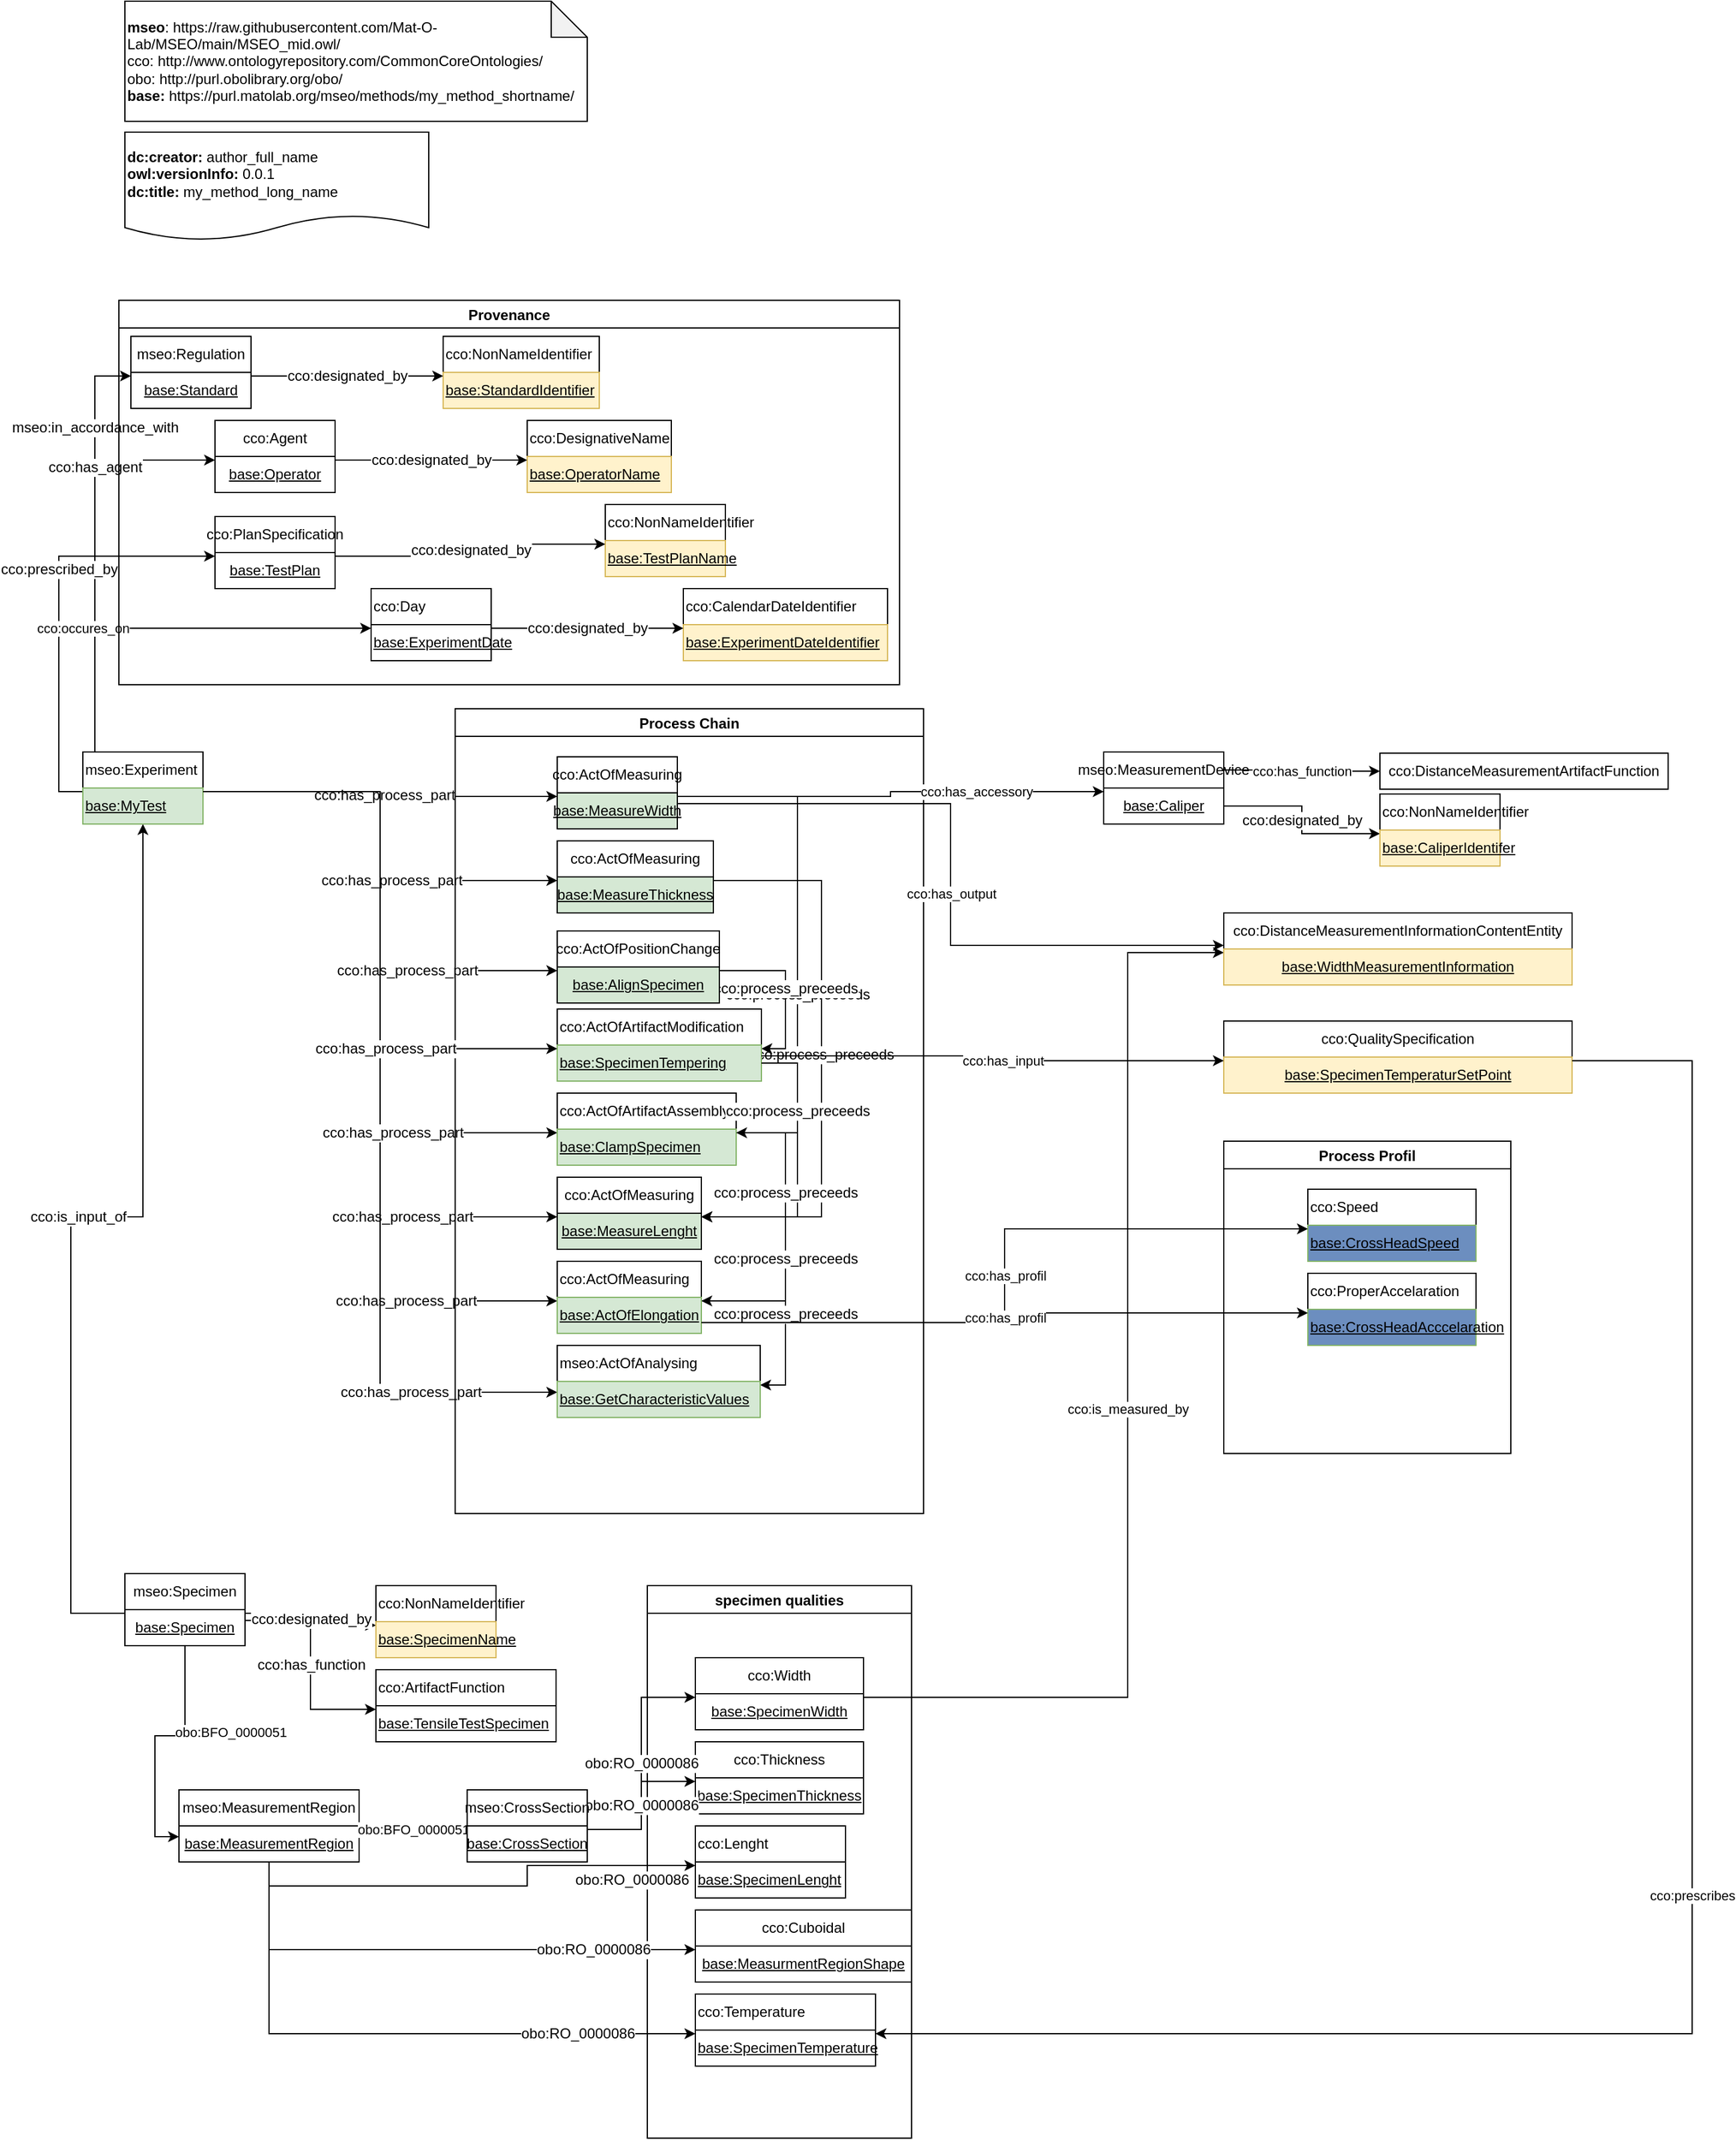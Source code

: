 <mxfile version="15.9.6" type="github">
  <diagram id="RQUcGvRlMdFbgAy4DLWb" name="Page-1">
    <mxGraphModel dx="2286" dy="823" grid="1" gridSize="10" guides="1" tooltips="1" connect="1" arrows="1" fold="1" page="1" pageScale="1" pageWidth="827" pageHeight="1169" math="0" shadow="0">
      <root>
        <mxCell id="0" />
        <mxCell id="1" parent="0" />
        <mxCell id="0PtQ9QTV_TQMzkyyk_zX-45" value="mseo:in_accordance_with" style="edgeStyle=elbowEdgeStyle;rounded=0;orthogonalLoop=1;jettySize=auto;html=1;fontSize=12;entryX=0;entryY=0.1;entryDx=0;entryDy=0;exitX=0;exitY=0.1;exitDx=0;exitDy=0;" parent="1" source="xC8LNd-vnj4ZNtq7EreI-98" target="9WHSOBVVADN3lou0EvXH-41" edge="1">
          <mxGeometry x="0.624" relative="1" as="geometry">
            <mxPoint x="100.0" y="650" as="sourcePoint" />
            <mxPoint x="50" y="323" as="targetPoint" />
            <Array as="points">
              <mxPoint x="20" y="510" />
            </Array>
            <mxPoint as="offset" />
          </mxGeometry>
        </mxCell>
        <mxCell id="0PtQ9QTV_TQMzkyyk_zX-52" value="cco:has_agent" style="edgeStyle=elbowEdgeStyle;rounded=0;orthogonalLoop=1;jettySize=auto;html=1;fontSize=12;entryX=0;entryY=0.1;entryDx=0;entryDy=0;exitX=0;exitY=0.1;exitDx=0;exitDy=0;" parent="1" source="xC8LNd-vnj4ZNtq7EreI-98" target="9WHSOBVVADN3lou0EvXH-28" edge="1">
          <mxGeometry x="0.454" relative="1" as="geometry">
            <mxPoint x="110.0" y="650" as="sourcePoint" />
            <mxPoint x="120" y="393" as="targetPoint" />
            <Array as="points">
              <mxPoint x="20" y="540" />
            </Array>
            <mxPoint as="offset" />
          </mxGeometry>
        </mxCell>
        <mxCell id="0PtQ9QTV_TQMzkyyk_zX-58" value="cco:prescribed_by" style="edgeStyle=orthogonalEdgeStyle;rounded=0;orthogonalLoop=1;jettySize=auto;html=1;fontSize=12;entryX=0;entryY=0.1;entryDx=0;entryDy=0;exitX=0;exitY=0.1;exitDx=0;exitDy=0;" parent="1" source="xC8LNd-vnj4ZNtq7EreI-98" target="9WHSOBVVADN3lou0EvXH-46" edge="1">
          <mxGeometry x="0.185" relative="1" as="geometry">
            <mxPoint x="120.0" y="650" as="sourcePoint" />
            <mxPoint x="185" y="463" as="targetPoint" />
            <mxPoint as="offset" />
          </mxGeometry>
        </mxCell>
        <mxCell id="DkUTQBi76ICOh68PyS04-1" value="" style="group" parent="1" vertex="1" connectable="0">
          <mxGeometry x="45" y="11" width="385" height="199" as="geometry" />
        </mxCell>
        <mxCell id="0PtQ9QTV_TQMzkyyk_zX-2" value="&lt;div&gt;&lt;b&gt;dc:creator:&lt;/b&gt;&amp;nbsp;author_full_name&lt;/div&gt;&lt;div&gt;&lt;b&gt;owl:versionInfo:&lt;/b&gt; 0.0.1&lt;/div&gt;&lt;div&gt;&lt;b&gt;dc:title:&lt;/b&gt;&amp;nbsp;my_method_long_name&lt;/div&gt;" style="shape=document;whiteSpace=wrap;html=1;boundedLbl=1;labelBackgroundColor=#ffffff;strokeColor=#000000;fontSize=12;fontColor=#000000;size=0.233;align=left;" parent="DkUTQBi76ICOh68PyS04-1" vertex="1">
          <mxGeometry y="109" width="253" height="90" as="geometry" />
        </mxCell>
        <mxCell id="0PtQ9QTV_TQMzkyyk_zX-5" value="&lt;div&gt;&lt;b&gt;mseo&lt;/b&gt;:&amp;nbsp;https://raw.githubusercontent.com/Mat-O-Lab/MSEO/main/MSEO_mid.owl/&lt;/div&gt;&lt;div&gt;cco:&amp;nbsp;http://www.ontologyrepository.com/CommonCoreOntologies/&lt;/div&gt;&lt;div&gt;obo: http://purl.obolibrary.org/obo/&lt;/div&gt;&lt;div&gt;&lt;b&gt;base:&lt;/b&gt;&lt;span&gt;&amp;nbsp;https://purl.matolab.org/mseo/methods/my_method_shortname/&lt;/span&gt;&lt;br&gt;&lt;/div&gt;" style="shape=note;whiteSpace=wrap;html=1;backgroundOutline=1;darkOpacity=0.05;align=left;" parent="DkUTQBi76ICOh68PyS04-1" vertex="1">
          <mxGeometry width="385" height="100" as="geometry" />
        </mxCell>
        <mxCell id="xC8LNd-vnj4ZNtq7EreI-53" value="cco:occures_on" style="edgeStyle=orthogonalEdgeStyle;rounded=0;orthogonalLoop=1;jettySize=auto;html=1;entryX=0;entryY=0.1;entryDx=0;entryDy=0;exitX=0;exitY=0.1;exitDx=0;exitDy=0;" parent="1" source="xC8LNd-vnj4ZNtq7EreI-98" target="xC8LNd-vnj4ZNtq7EreI-52" edge="1">
          <mxGeometry x="-0.15" relative="1" as="geometry">
            <mxPoint x="150.0" y="683" as="sourcePoint" />
            <mxPoint x="-1" as="offset" />
          </mxGeometry>
        </mxCell>
        <mxCell id="xC8LNd-vnj4ZNtq7EreI-59" value="Provenance" style="swimlane;" parent="1" vertex="1">
          <mxGeometry x="40" y="260" width="650" height="320" as="geometry">
            <mxRectangle x="40" y="260" width="100" height="23" as="alternateBounds" />
          </mxGeometry>
        </mxCell>
        <mxCell id="exU9H_Resz9p4JQVaqzS-2" value="" style="group" parent="xC8LNd-vnj4ZNtq7EreI-59" vertex="1" connectable="0">
          <mxGeometry x="270" y="30" width="130" height="60" as="geometry" />
        </mxCell>
        <mxCell id="xC8LNd-vnj4ZNtq7EreI-48" value="" style="group" parent="exU9H_Resz9p4JQVaqzS-2" vertex="1" connectable="0">
          <mxGeometry width="130" height="60" as="geometry" />
        </mxCell>
        <mxCell id="0PtQ9QTV_TQMzkyyk_zX-43" value="cco:NonNameIdentifier" style="rounded=0;whiteSpace=wrap;html=1;snapToPoint=1;points=[[0.1,0],[0.2,0],[0.3,0],[0.4,0],[0.5,0],[0.6,0],[0.7,0],[0.8,0],[0.9,0],[0,0.1],[0,0.3],[0,0.5],[0,0.7],[0,0.9],[0.1,1],[0.2,1],[0.3,1],[0.4,1],[0.5,1],[0.6,1],[0.7,1],[0.8,1],[0.9,1],[1,0.1],[1,0.3],[1,0.5],[1,0.7],[1,0.9]];align=left;" parent="xC8LNd-vnj4ZNtq7EreI-48" vertex="1">
          <mxGeometry width="130" height="30" as="geometry" />
        </mxCell>
        <mxCell id="0PtQ9QTV_TQMzkyyk_zX-44" value="&lt;u&gt;base:StandardIdentifier&lt;br&gt;&lt;/u&gt;" style="rounded=0;whiteSpace=wrap;html=1;snapToPoint=1;points=[[0.1,0],[0.2,0],[0.3,0],[0.4,0],[0.5,0],[0.6,0],[0.7,0],[0.8,0],[0.9,0],[0,0.1],[0,0.3],[0,0.5],[0,0.7],[0,0.9],[0.1,1],[0.2,1],[0.3,1],[0.4,1],[0.5,1],[0.6,1],[0.7,1],[0.8,1],[0.9,1],[1,0.1],[1,0.3],[1,0.5],[1,0.7],[1,0.9]];align=left;fillColor=#fff2cc;strokeColor=#d6b656;" parent="xC8LNd-vnj4ZNtq7EreI-48" vertex="1">
          <mxGeometry y="30" width="130" height="30" as="geometry" />
        </mxCell>
        <mxCell id="0PtQ9QTV_TQMzkyyk_zX-42" value="cco:designated_by" style="edgeStyle=orthogonalEdgeStyle;rounded=0;orthogonalLoop=1;jettySize=auto;html=1;exitX=1;exitY=0.1;exitDx=0;exitDy=0;fontSize=12;entryX=0;entryY=0.1;entryDx=0;entryDy=0;" parent="xC8LNd-vnj4ZNtq7EreI-59" source="9WHSOBVVADN3lou0EvXH-41" target="0PtQ9QTV_TQMzkyyk_zX-44" edge="1">
          <mxGeometry relative="1" as="geometry">
            <mxPoint x="110" y="63" as="sourcePoint" />
            <mxPoint x="190" y="80.0" as="targetPoint" />
          </mxGeometry>
        </mxCell>
        <mxCell id="xC8LNd-vnj4ZNtq7EreI-46" value="" style="group" parent="xC8LNd-vnj4ZNtq7EreI-59" vertex="1" connectable="0">
          <mxGeometry x="405" y="170" width="100" height="60" as="geometry" />
        </mxCell>
        <mxCell id="xC8LNd-vnj4ZNtq7EreI-41" value="cco:NonNameIdentifier" style="rounded=0;whiteSpace=wrap;html=1;snapToPoint=1;points=[[0.1,0],[0.2,0],[0.3,0],[0.4,0],[0.5,0],[0.6,0],[0.7,0],[0.8,0],[0.9,0],[0,0.1],[0,0.3],[0,0.5],[0,0.7],[0,0.9],[0.1,1],[0.2,1],[0.3,1],[0.4,1],[0.5,1],[0.6,1],[0.7,1],[0.8,1],[0.9,1],[1,0.1],[1,0.3],[1,0.5],[1,0.7],[1,0.9]];align=left;" parent="xC8LNd-vnj4ZNtq7EreI-46" vertex="1">
          <mxGeometry width="100" height="30" as="geometry" />
        </mxCell>
        <mxCell id="xC8LNd-vnj4ZNtq7EreI-42" value="&lt;u&gt;base:TestPlanName&lt;br&gt;&lt;/u&gt;" style="rounded=0;whiteSpace=wrap;html=1;snapToPoint=1;points=[[0.1,0],[0.2,0],[0.3,0],[0.4,0],[0.5,0],[0.6,0],[0.7,0],[0.8,0],[0.9,0],[0,0.1],[0,0.3],[0,0.5],[0,0.7],[0,0.9],[0.1,1],[0.2,1],[0.3,1],[0.4,1],[0.5,1],[0.6,1],[0.7,1],[0.8,1],[0.9,1],[1,0.1],[1,0.3],[1,0.5],[1,0.7],[1,0.9]];align=left;fillColor=#fff2cc;strokeColor=#d6b656;" parent="xC8LNd-vnj4ZNtq7EreI-46" vertex="1">
          <mxGeometry y="30" width="100" height="30" as="geometry" />
        </mxCell>
        <mxCell id="0PtQ9QTV_TQMzkyyk_zX-55" value="cco:designated_by" style="edgeStyle=orthogonalEdgeStyle;rounded=0;orthogonalLoop=1;jettySize=auto;html=1;exitX=1;exitY=0.1;exitDx=0;exitDy=0;fontSize=12;entryX=0;entryY=0.1;entryDx=0;entryDy=0;" parent="xC8LNd-vnj4ZNtq7EreI-59" source="9WHSOBVVADN3lou0EvXH-46" target="xC8LNd-vnj4ZNtq7EreI-42" edge="1">
          <mxGeometry relative="1" as="geometry">
            <mxPoint x="245" y="203" as="sourcePoint" />
            <mxPoint x="405" y="203" as="targetPoint" />
          </mxGeometry>
        </mxCell>
        <mxCell id="xC8LNd-vnj4ZNtq7EreI-47" value="" style="group" parent="xC8LNd-vnj4ZNtq7EreI-59" vertex="1" connectable="0">
          <mxGeometry x="340" y="100" width="120" height="60" as="geometry" />
        </mxCell>
        <mxCell id="xC8LNd-vnj4ZNtq7EreI-49" value="" style="group" parent="xC8LNd-vnj4ZNtq7EreI-47" vertex="1" connectable="0">
          <mxGeometry width="120" height="60" as="geometry" />
        </mxCell>
        <mxCell id="xC8LNd-vnj4ZNtq7EreI-36" value="cco:DesignativeName" style="rounded=0;whiteSpace=wrap;html=1;snapToPoint=1;points=[[0.1,0],[0.2,0],[0.3,0],[0.4,0],[0.5,0],[0.6,0],[0.7,0],[0.8,0],[0.9,0],[0,0.1],[0,0.3],[0,0.5],[0,0.7],[0,0.9],[0.1,1],[0.2,1],[0.3,1],[0.4,1],[0.5,1],[0.6,1],[0.7,1],[0.8,1],[0.9,1],[1,0.1],[1,0.3],[1,0.5],[1,0.7],[1,0.9]];align=left;" parent="xC8LNd-vnj4ZNtq7EreI-49" vertex="1">
          <mxGeometry width="120" height="30" as="geometry" />
        </mxCell>
        <mxCell id="xC8LNd-vnj4ZNtq7EreI-37" value="&lt;u&gt;base:OperatorName&lt;br&gt;&lt;/u&gt;" style="rounded=0;whiteSpace=wrap;html=1;snapToPoint=1;points=[[0.1,0],[0.2,0],[0.3,0],[0.4,0],[0.5,0],[0.6,0],[0.7,0],[0.8,0],[0.9,0],[0,0.1],[0,0.3],[0,0.5],[0,0.7],[0,0.9],[0.1,1],[0.2,1],[0.3,1],[0.4,1],[0.5,1],[0.6,1],[0.7,1],[0.8,1],[0.9,1],[1,0.1],[1,0.3],[1,0.5],[1,0.7],[1,0.9]];align=left;fillColor=#fff2cc;strokeColor=#d6b656;" parent="xC8LNd-vnj4ZNtq7EreI-49" vertex="1">
          <mxGeometry y="30" width="120" height="30" as="geometry" />
        </mxCell>
        <mxCell id="xC8LNd-vnj4ZNtq7EreI-35" value="cco:designated_by" style="edgeStyle=orthogonalEdgeStyle;rounded=0;orthogonalLoop=1;jettySize=auto;html=1;exitX=1;exitY=0.1;exitDx=0;exitDy=0;fontSize=12;entryX=0;entryY=0.1;entryDx=0;entryDy=0;" parent="xC8LNd-vnj4ZNtq7EreI-59" source="9WHSOBVVADN3lou0EvXH-28" target="xC8LNd-vnj4ZNtq7EreI-37" edge="1">
          <mxGeometry relative="1" as="geometry">
            <mxPoint x="180" y="133" as="sourcePoint" />
            <mxPoint x="260" y="150.0" as="targetPoint" />
          </mxGeometry>
        </mxCell>
        <mxCell id="xC8LNd-vnj4ZNtq7EreI-50" value="" style="group" parent="xC8LNd-vnj4ZNtq7EreI-59" vertex="1" connectable="0">
          <mxGeometry x="470" y="240" width="170" height="60" as="geometry" />
        </mxCell>
        <mxCell id="xC8LNd-vnj4ZNtq7EreI-44" value="cco:CalendarDateIdentifier" style="rounded=0;whiteSpace=wrap;html=1;snapToPoint=1;points=[[0.1,0],[0.2,0],[0.3,0],[0.4,0],[0.5,0],[0.6,0],[0.7,0],[0.8,0],[0.9,0],[0,0.1],[0,0.3],[0,0.5],[0,0.7],[0,0.9],[0.1,1],[0.2,1],[0.3,1],[0.4,1],[0.5,1],[0.6,1],[0.7,1],[0.8,1],[0.9,1],[1,0.1],[1,0.3],[1,0.5],[1,0.7],[1,0.9]];align=left;" parent="xC8LNd-vnj4ZNtq7EreI-50" vertex="1">
          <mxGeometry width="170" height="30" as="geometry" />
        </mxCell>
        <mxCell id="xC8LNd-vnj4ZNtq7EreI-45" value="&lt;u&gt;base:ExperimentDateIdentifier&lt;br&gt;&lt;/u&gt;" style="rounded=0;whiteSpace=wrap;html=1;snapToPoint=1;points=[[0.1,0],[0.2,0],[0.3,0],[0.4,0],[0.5,0],[0.6,0],[0.7,0],[0.8,0],[0.9,0],[0,0.1],[0,0.3],[0,0.5],[0,0.7],[0,0.9],[0.1,1],[0.2,1],[0.3,1],[0.4,1],[0.5,1],[0.6,1],[0.7,1],[0.8,1],[0.9,1],[1,0.1],[1,0.3],[1,0.5],[1,0.7],[1,0.9]];align=left;fillColor=#fff2cc;strokeColor=#d6b656;" parent="xC8LNd-vnj4ZNtq7EreI-50" vertex="1">
          <mxGeometry y="30" width="170" height="30" as="geometry" />
        </mxCell>
        <mxCell id="xC8LNd-vnj4ZNtq7EreI-57" value="" style="group" parent="xC8LNd-vnj4ZNtq7EreI-59" vertex="1" connectable="0">
          <mxGeometry x="210" y="240" width="100" height="60" as="geometry" />
        </mxCell>
        <mxCell id="xC8LNd-vnj4ZNtq7EreI-51" value="cco:Day" style="rounded=0;whiteSpace=wrap;html=1;snapToPoint=1;points=[[0.1,0],[0.2,0],[0.3,0],[0.4,0],[0.5,0],[0.6,0],[0.7,0],[0.8,0],[0.9,0],[0,0.1],[0,0.3],[0,0.5],[0,0.7],[0,0.9],[0.1,1],[0.2,1],[0.3,1],[0.4,1],[0.5,1],[0.6,1],[0.7,1],[0.8,1],[0.9,1],[1,0.1],[1,0.3],[1,0.5],[1,0.7],[1,0.9]];align=left;" parent="xC8LNd-vnj4ZNtq7EreI-57" vertex="1">
          <mxGeometry width="100" height="30" as="geometry" />
        </mxCell>
        <mxCell id="xC8LNd-vnj4ZNtq7EreI-52" value="&lt;u&gt;base:ExperimentDate&lt;br&gt;&lt;/u&gt;" style="rounded=0;whiteSpace=wrap;html=1;snapToPoint=1;points=[[0.1,0],[0.2,0],[0.3,0],[0.4,0],[0.5,0],[0.6,0],[0.7,0],[0.8,0],[0.9,0],[0,0.1],[0,0.3],[0,0.5],[0,0.7],[0,0.9],[0.1,1],[0.2,1],[0.3,1],[0.4,1],[0.5,1],[0.6,1],[0.7,1],[0.8,1],[0.9,1],[1,0.1],[1,0.3],[1,0.5],[1,0.7],[1,0.9]];align=left;" parent="xC8LNd-vnj4ZNtq7EreI-57" vertex="1">
          <mxGeometry y="30" width="100" height="30" as="geometry" />
        </mxCell>
        <mxCell id="xC8LNd-vnj4ZNtq7EreI-43" value="cco:designated_by" style="edgeStyle=orthogonalEdgeStyle;rounded=0;orthogonalLoop=1;jettySize=auto;html=1;exitX=1;exitY=0.1;exitDx=0;exitDy=0;fontSize=12;entryX=0;entryY=0.1;entryDx=0;entryDy=0;" parent="xC8LNd-vnj4ZNtq7EreI-59" source="xC8LNd-vnj4ZNtq7EreI-52" target="xC8LNd-vnj4ZNtq7EreI-45" edge="1">
          <mxGeometry relative="1" as="geometry">
            <mxPoint x="310" y="273" as="sourcePoint" />
            <mxPoint x="390" y="290.0" as="targetPoint" />
          </mxGeometry>
        </mxCell>
        <mxCell id="9WHSOBVVADN3lou0EvXH-27" value="cco:Agent" style="rounded=0;whiteSpace=wrap;html=1;snapToPoint=1;points=[[0.1,0],[0.2,0],[0.3,0],[0.4,0],[0.5,0],[0.6,0],[0.7,0],[0.8,0],[0.9,0],[0,0.1],[0,0.3],[0,0.5],[0,0.7],[0,0.9],[0.1,1],[0.2,1],[0.3,1],[0.4,1],[0.5,1],[0.6,1],[0.7,1],[0.8,1],[0.9,1],[1,0.1],[1,0.3],[1,0.5],[1,0.7],[1,0.9]];fillColor=#FFFFFF;" vertex="1" parent="xC8LNd-vnj4ZNtq7EreI-59">
          <mxGeometry x="80" y="100" width="100" height="30" as="geometry" />
        </mxCell>
        <mxCell id="9WHSOBVVADN3lou0EvXH-28" value="&lt;u&gt;base:Operator&lt;/u&gt;" style="rounded=0;whiteSpace=wrap;html=1;snapToPoint=1;points=[[0.1,0],[0.2,0],[0.3,0],[0.4,0],[0.5,0],[0.6,0],[0.7,0],[0.8,0],[0.9,0],[0,0.1],[0,0.3],[0,0.5],[0,0.7],[0,0.9],[0.1,1],[0.2,1],[0.3,1],[0.4,1],[0.5,1],[0.6,1],[0.7,1],[0.8,1],[0.9,1],[1,0.1],[1,0.3],[1,0.5],[1,0.7],[1,0.9]];fillColor=#FFFFFF;" vertex="1" parent="xC8LNd-vnj4ZNtq7EreI-59">
          <mxGeometry x="80" y="130" width="100" height="30" as="geometry" />
        </mxCell>
        <mxCell id="9WHSOBVVADN3lou0EvXH-40" value="mseo:Regulation" style="rounded=0;whiteSpace=wrap;html=1;snapToPoint=1;points=[[0.1,0],[0.2,0],[0.3,0],[0.4,0],[0.5,0],[0.6,0],[0.7,0],[0.8,0],[0.9,0],[0,0.1],[0,0.3],[0,0.5],[0,0.7],[0,0.9],[0.1,1],[0.2,1],[0.3,1],[0.4,1],[0.5,1],[0.6,1],[0.7,1],[0.8,1],[0.9,1],[1,0.1],[1,0.3],[1,0.5],[1,0.7],[1,0.9]];fillColor=#FFFFFF;" vertex="1" parent="xC8LNd-vnj4ZNtq7EreI-59">
          <mxGeometry x="10" y="30" width="100" height="30" as="geometry" />
        </mxCell>
        <mxCell id="9WHSOBVVADN3lou0EvXH-41" value="&lt;u&gt;base:Standard&lt;/u&gt;" style="rounded=0;whiteSpace=wrap;html=1;snapToPoint=1;points=[[0.1,0],[0.2,0],[0.3,0],[0.4,0],[0.5,0],[0.6,0],[0.7,0],[0.8,0],[0.9,0],[0,0.1],[0,0.3],[0,0.5],[0,0.7],[0,0.9],[0.1,1],[0.2,1],[0.3,1],[0.4,1],[0.5,1],[0.6,1],[0.7,1],[0.8,1],[0.9,1],[1,0.1],[1,0.3],[1,0.5],[1,0.7],[1,0.9]];fillColor=#FFFFFF;" vertex="1" parent="xC8LNd-vnj4ZNtq7EreI-59">
          <mxGeometry x="10" y="60" width="100" height="30" as="geometry" />
        </mxCell>
        <mxCell id="9WHSOBVVADN3lou0EvXH-45" value="cco:PlanSpecification" style="rounded=0;whiteSpace=wrap;html=1;snapToPoint=1;points=[[0.1,0],[0.2,0],[0.3,0],[0.4,0],[0.5,0],[0.6,0],[0.7,0],[0.8,0],[0.9,0],[0,0.1],[0,0.3],[0,0.5],[0,0.7],[0,0.9],[0.1,1],[0.2,1],[0.3,1],[0.4,1],[0.5,1],[0.6,1],[0.7,1],[0.8,1],[0.9,1],[1,0.1],[1,0.3],[1,0.5],[1,0.7],[1,0.9]];fillColor=#FFFFFF;" vertex="1" parent="xC8LNd-vnj4ZNtq7EreI-59">
          <mxGeometry x="80" y="180" width="100" height="30" as="geometry" />
        </mxCell>
        <mxCell id="9WHSOBVVADN3lou0EvXH-46" value="&lt;u&gt;base:TestPlan&lt;/u&gt;" style="rounded=0;whiteSpace=wrap;html=1;snapToPoint=1;points=[[0.1,0],[0.2,0],[0.3,0],[0.4,0],[0.5,0],[0.6,0],[0.7,0],[0.8,0],[0.9,0],[0,0.1],[0,0.3],[0,0.5],[0,0.7],[0,0.9],[0.1,1],[0.2,1],[0.3,1],[0.4,1],[0.5,1],[0.6,1],[0.7,1],[0.8,1],[0.9,1],[1,0.1],[1,0.3],[1,0.5],[1,0.7],[1,0.9]];fillColor=#FFFFFF;" vertex="1" parent="xC8LNd-vnj4ZNtq7EreI-59">
          <mxGeometry x="80" y="210" width="100" height="30" as="geometry" />
        </mxCell>
        <mxCell id="xC8LNd-vnj4ZNtq7EreI-99" value="cco:has_process_part" style="rounded=0;orthogonalLoop=1;jettySize=auto;html=1;exitX=1;exitY=0.1;exitDx=0;exitDy=0;fontSize=12;entryX=0;entryY=0.1;entryDx=0;entryDy=0;edgeStyle=elbowEdgeStyle;" parent="1" source="xC8LNd-vnj4ZNtq7EreI-98" target="9WHSOBVVADN3lou0EvXH-19" edge="1">
          <mxGeometry x="0.005" y="3" relative="1" as="geometry">
            <mxPoint x="405" y="668.0" as="targetPoint" />
            <mxPoint as="offset" />
          </mxGeometry>
        </mxCell>
        <mxCell id="xC8LNd-vnj4ZNtq7EreI-100" value="cco:has_process_part" style="rounded=0;orthogonalLoop=1;jettySize=auto;html=1;exitX=1;exitY=0.1;exitDx=0;exitDy=0;fontSize=12;entryX=0;entryY=0.1;entryDx=0;entryDy=0;edgeStyle=elbowEdgeStyle;" parent="1" source="xC8LNd-vnj4ZNtq7EreI-98" target="9WHSOBVVADN3lou0EvXH-7" edge="1">
          <mxGeometry x="0.437" relative="1" as="geometry">
            <mxPoint x="470" y="773" as="sourcePoint" />
            <mxPoint x="405" y="814" as="targetPoint" />
            <mxPoint as="offset" />
          </mxGeometry>
        </mxCell>
        <mxCell id="xC8LNd-vnj4ZNtq7EreI-101" value="cco:has_process_part" style="rounded=0;orthogonalLoop=1;jettySize=auto;html=1;exitX=1;exitY=0.1;exitDx=0;exitDy=0;fontSize=12;entryX=0;entryY=0.1;entryDx=0;entryDy=0;edgeStyle=elbowEdgeStyle;" parent="1" source="xC8LNd-vnj4ZNtq7EreI-98" target="9WHSOBVVADN3lou0EvXH-21" edge="1">
          <mxGeometry x="0.603" relative="1" as="geometry">
            <mxPoint x="580" y="823" as="sourcePoint" />
            <mxPoint x="405" y="1029" as="targetPoint" />
            <mxPoint as="offset" />
          </mxGeometry>
        </mxCell>
        <mxCell id="xC8LNd-vnj4ZNtq7EreI-102" value="cco:has_process_part" style="rounded=0;orthogonalLoop=1;jettySize=auto;html=1;exitX=1;exitY=0.1;exitDx=0;exitDy=0;fontSize=12;entryX=0;entryY=0.1;entryDx=0;entryDy=0;edgeStyle=elbowEdgeStyle;" parent="1" source="xC8LNd-vnj4ZNtq7EreI-98" target="xC8LNd-vnj4ZNtq7EreI-104" edge="1">
          <mxGeometry x="0.65" relative="1" as="geometry">
            <mxPoint x="690" y="883" as="sourcePoint" />
            <mxPoint x="890" y="885" as="targetPoint" />
            <mxPoint as="offset" />
          </mxGeometry>
        </mxCell>
        <mxCell id="xC8LNd-vnj4ZNtq7EreI-105" value="cco:has_process_part" style="rounded=0;orthogonalLoop=1;jettySize=auto;html=1;exitX=1;exitY=0.1;exitDx=0;exitDy=0;fontSize=12;entryX=0;entryY=0.1;entryDx=0;entryDy=0;edgeStyle=elbowEdgeStyle;" parent="1" source="xC8LNd-vnj4ZNtq7EreI-98" target="9WHSOBVVADN3lou0EvXH-17" edge="1">
          <mxGeometry x="0.25" relative="1" as="geometry">
            <mxPoint x="360" y="723" as="sourcePoint" />
            <mxPoint x="405" y="738.0" as="targetPoint" />
            <mxPoint as="offset" />
          </mxGeometry>
        </mxCell>
        <mxCell id="xC8LNd-vnj4ZNtq7EreI-108" value="cco:has_process_part" style="rounded=0;orthogonalLoop=1;jettySize=auto;html=1;exitX=1;exitY=0.1;exitDx=0;exitDy=0;fontSize=12;entryX=0;entryY=0.3;entryDx=0;entryDy=0;edgeStyle=elbowEdgeStyle;" parent="1" source="xC8LNd-vnj4ZNtq7EreI-98" target="xC8LNd-vnj4ZNtq7EreI-107" edge="1">
          <mxGeometry x="0.693" relative="1" as="geometry">
            <mxPoint x="360" y="740" as="sourcePoint" />
            <mxPoint x="1000" y="928" as="targetPoint" />
            <mxPoint as="offset" />
          </mxGeometry>
        </mxCell>
        <mxCell id="xC8LNd-vnj4ZNtq7EreI-109" value="cco:has_process_part" style="rounded=0;orthogonalLoop=1;jettySize=auto;html=1;exitX=1;exitY=0.1;exitDx=0;exitDy=0;fontSize=12;entryX=0;entryY=0.1;entryDx=0;entryDy=0;edgeStyle=elbowEdgeStyle;" parent="1" source="xC8LNd-vnj4ZNtq7EreI-98" target="xC8LNd-vnj4ZNtq7EreI-127" edge="1">
          <mxGeometry x="0.527" relative="1" as="geometry">
            <mxPoint x="260" y="701" as="sourcePoint" />
            <mxPoint x="920" y="839" as="targetPoint" />
            <mxPoint as="offset" />
          </mxGeometry>
        </mxCell>
        <mxCell id="xC8LNd-vnj4ZNtq7EreI-131" value="Process Chain" style="swimlane;" parent="1" vertex="1">
          <mxGeometry x="320" y="600" width="390" height="670" as="geometry">
            <mxRectangle x="320" y="600" width="120" height="23" as="alternateBounds" />
          </mxGeometry>
        </mxCell>
        <mxCell id="xC8LNd-vnj4ZNtq7EreI-115" value="cco:process_preceeds" style="rounded=0;orthogonalLoop=1;jettySize=auto;html=1;exitX=1;exitY=0.1;exitDx=0;exitDy=0;fontSize=12;entryX=1;entryY=0.1;entryDx=0;entryDy=0;edgeStyle=elbowEdgeStyle;" parent="xC8LNd-vnj4ZNtq7EreI-131" source="9WHSOBVVADN3lou0EvXH-19" target="9WHSOBVVADN3lou0EvXH-21" edge="1">
          <mxGeometry relative="1" as="geometry">
            <mxPoint x="195" y="68.0" as="sourcePoint" />
            <mxPoint x="215" y="423.0" as="targetPoint" />
            <Array as="points">
              <mxPoint x="285" y="175" />
            </Array>
          </mxGeometry>
        </mxCell>
        <mxCell id="xC8LNd-vnj4ZNtq7EreI-114" value="cco:process_preceeds" style="rounded=0;orthogonalLoop=1;jettySize=auto;html=1;exitX=1;exitY=0.1;exitDx=0;exitDy=0;fontSize=12;entryX=1;entryY=0.1;entryDx=0;entryDy=0;edgeStyle=elbowEdgeStyle;" parent="xC8LNd-vnj4ZNtq7EreI-131" source="9WHSOBVVADN3lou0EvXH-17" target="9WHSOBVVADN3lou0EvXH-21" edge="1">
          <mxGeometry relative="1" as="geometry">
            <mxPoint x="225" y="138.0" as="sourcePoint" />
            <mxPoint x="210.19" y="423.06" as="targetPoint" />
            <Array as="points">
              <mxPoint x="305" y="205" />
            </Array>
          </mxGeometry>
        </mxCell>
        <mxCell id="xC8LNd-vnj4ZNtq7EreI-110" value="cco:process_preceeds" style="rounded=0;orthogonalLoop=1;jettySize=auto;html=1;exitX=1;exitY=0.1;exitDx=0;exitDy=0;fontSize=12;entryX=1;entryY=0.1;entryDx=0;entryDy=0;edgeStyle=elbowEdgeStyle;" parent="xC8LNd-vnj4ZNtq7EreI-131" source="9WHSOBVVADN3lou0EvXH-7" target="jcPN5PyDYunrFqW1vucg-19" edge="1">
          <mxGeometry relative="1" as="geometry">
            <mxPoint x="230" y="208.0" as="sourcePoint" />
            <mxPoint x="480" y="228" as="targetPoint" />
            <Array as="points">
              <mxPoint x="275" y="225" />
            </Array>
          </mxGeometry>
        </mxCell>
        <mxCell id="xC8LNd-vnj4ZNtq7EreI-111" value="cco:process_preceeds" style="rounded=0;orthogonalLoop=1;jettySize=auto;html=1;exitX=1;exitY=0.1;exitDx=0;exitDy=0;fontSize=12;edgeStyle=elbowEdgeStyle;entryX=1;entryY=0.1;entryDx=0;entryDy=0;" parent="xC8LNd-vnj4ZNtq7EreI-131" source="xC8LNd-vnj4ZNtq7EreI-127" target="9WHSOBVVADN3lou0EvXH-21" edge="1">
          <mxGeometry relative="1" as="geometry">
            <mxPoint x="516" y="178" as="sourcePoint" />
            <mxPoint x="215" y="423.0" as="targetPoint" />
            <Array as="points">
              <mxPoint x="275" y="315" />
            </Array>
          </mxGeometry>
        </mxCell>
        <mxCell id="jcPN5PyDYunrFqW1vucg-17" value="" style="group" parent="xC8LNd-vnj4ZNtq7EreI-131" vertex="1" connectable="0">
          <mxGeometry x="85" y="250" width="170" height="60" as="geometry" />
        </mxCell>
        <mxCell id="jcPN5PyDYunrFqW1vucg-18" value="cco:ActOfArtifactModification" style="rounded=0;whiteSpace=wrap;html=1;snapToPoint=1;points=[[0.1,0],[0.2,0],[0.3,0],[0.4,0],[0.5,0],[0.6,0],[0.7,0],[0.8,0],[0.9,0],[0,0.1],[0,0.3],[0,0.5],[0,0.7],[0,0.9],[0.1,1],[0.2,1],[0.3,1],[0.4,1],[0.5,1],[0.6,1],[0.7,1],[0.8,1],[0.9,1],[1,0.1],[1,0.3],[1,0.5],[1,0.7],[1,0.9]];align=left;" parent="jcPN5PyDYunrFqW1vucg-17" vertex="1">
          <mxGeometry width="170" height="30" as="geometry" />
        </mxCell>
        <mxCell id="jcPN5PyDYunrFqW1vucg-19" value="&lt;u&gt;base:SpecimenTempering&lt;/u&gt;" style="rounded=0;whiteSpace=wrap;html=1;snapToPoint=1;points=[[0.1,0],[0.2,0],[0.3,0],[0.4,0],[0.5,0],[0.6,0],[0.7,0],[0.8,0],[0.9,0],[0,0.1],[0,0.3],[0,0.5],[0,0.7],[0,0.9],[0.1,1],[0.2,1],[0.3,1],[0.4,1],[0.5,1],[0.6,1],[0.7,1],[0.8,1],[0.9,1],[1,0.1],[1,0.3],[1,0.5],[1,0.7],[1,0.9]];align=left;fillColor=#d5e8d4;strokeColor=#82b366;" parent="jcPN5PyDYunrFqW1vucg-17" vertex="1">
          <mxGeometry y="30" width="170" height="30" as="geometry" />
        </mxCell>
        <mxCell id="xC8LNd-vnj4ZNtq7EreI-112" value="cco:process_preceeds" style="rounded=0;orthogonalLoop=1;jettySize=auto;html=1;exitX=1;exitY=0.1;exitDx=0;exitDy=0;fontSize=12;entryX=1;entryY=0.1;entryDx=0;entryDy=0;edgeStyle=elbowEdgeStyle;" parent="xC8LNd-vnj4ZNtq7EreI-131" source="9WHSOBVVADN3lou0EvXH-21" target="xC8LNd-vnj4ZNtq7EreI-104" edge="1">
          <mxGeometry relative="1" as="geometry">
            <mxPoint x="215" y="423.0" as="sourcePoint" />
            <mxPoint x="765" y="330" as="targetPoint" />
            <Array as="points">
              <mxPoint x="275" y="460" />
            </Array>
          </mxGeometry>
        </mxCell>
        <mxCell id="xC8LNd-vnj4ZNtq7EreI-113" value="cco:process_preceeds" style="rounded=0;orthogonalLoop=1;jettySize=auto;html=1;exitX=1;exitY=0.1;exitDx=0;exitDy=0;fontSize=12;entryX=1;entryY=0.1;entryDx=0;entryDy=0;edgeStyle=orthogonalEdgeStyle;" parent="xC8LNd-vnj4ZNtq7EreI-131" source="xC8LNd-vnj4ZNtq7EreI-104" target="xC8LNd-vnj4ZNtq7EreI-107" edge="1">
          <mxGeometry relative="1" as="geometry">
            <mxPoint x="815" y="363" as="sourcePoint" />
            <mxPoint x="875" y="390" as="targetPoint" />
            <Array as="points">
              <mxPoint x="275" y="493" />
              <mxPoint x="275" y="563" />
            </Array>
          </mxGeometry>
        </mxCell>
        <mxCell id="xC8LNd-vnj4ZNtq7EreI-133" value="" style="group" parent="xC8LNd-vnj4ZNtq7EreI-131" vertex="1" connectable="0">
          <mxGeometry x="85" y="460" width="120" height="60" as="geometry" />
        </mxCell>
        <mxCell id="xC8LNd-vnj4ZNtq7EreI-103" value="cco:ActOfMeasuring&lt;span style=&quot;white-space: pre&quot;&gt;	&lt;/span&gt;" style="rounded=0;whiteSpace=wrap;html=1;snapToPoint=1;points=[[0.1,0],[0.2,0],[0.3,0],[0.4,0],[0.5,0],[0.6,0],[0.7,0],[0.8,0],[0.9,0],[0,0.1],[0,0.3],[0,0.5],[0,0.7],[0,0.9],[0.1,1],[0.2,1],[0.3,1],[0.4,1],[0.5,1],[0.6,1],[0.7,1],[0.8,1],[0.9,1],[1,0.1],[1,0.3],[1,0.5],[1,0.7],[1,0.9]];align=left;" parent="xC8LNd-vnj4ZNtq7EreI-133" vertex="1">
          <mxGeometry width="120" height="30" as="geometry" />
        </mxCell>
        <mxCell id="xC8LNd-vnj4ZNtq7EreI-104" value="&lt;u&gt;base:ActOfElongation&lt;/u&gt;" style="rounded=0;whiteSpace=wrap;html=1;snapToPoint=1;points=[[0.1,0],[0.2,0],[0.3,0],[0.4,0],[0.5,0],[0.6,0],[0.7,0],[0.8,0],[0.9,0],[0,0.1],[0,0.3],[0,0.5],[0,0.7],[0,0.9],[0.1,1],[0.2,1],[0.3,1],[0.4,1],[0.5,1],[0.6,1],[0.7,1],[0.8,1],[0.9,1],[1,0.1],[1,0.3],[1,0.5],[1,0.7],[1,0.9]];align=left;fillColor=#d5e8d4;strokeColor=#82b366;" parent="xC8LNd-vnj4ZNtq7EreI-133" vertex="1">
          <mxGeometry y="30" width="120" height="30" as="geometry" />
        </mxCell>
        <mxCell id="xC8LNd-vnj4ZNtq7EreI-134" value="" style="group" parent="xC8LNd-vnj4ZNtq7EreI-131" vertex="1" connectable="0">
          <mxGeometry x="85" y="530" width="169" height="60" as="geometry" />
        </mxCell>
        <mxCell id="xC8LNd-vnj4ZNtq7EreI-106" value="mseo:ActOfAnalysing&lt;span style=&quot;white-space: pre&quot;&gt;	&lt;/span&gt;" style="rounded=0;whiteSpace=wrap;html=1;snapToPoint=1;points=[[0.1,0],[0.2,0],[0.3,0],[0.4,0],[0.5,0],[0.6,0],[0.7,0],[0.8,0],[0.9,0],[0,0.1],[0,0.3],[0,0.5],[0,0.7],[0,0.9],[0.1,1],[0.2,1],[0.3,1],[0.4,1],[0.5,1],[0.6,1],[0.7,1],[0.8,1],[0.9,1],[1,0.1],[1,0.3],[1,0.5],[1,0.7],[1,0.9]];align=left;" parent="xC8LNd-vnj4ZNtq7EreI-134" vertex="1">
          <mxGeometry width="169" height="30" as="geometry" />
        </mxCell>
        <mxCell id="xC8LNd-vnj4ZNtq7EreI-107" value="&lt;u&gt;base:GetCharacteristicValues&lt;br&gt;&lt;/u&gt;" style="rounded=0;whiteSpace=wrap;html=1;snapToPoint=1;points=[[0.1,0],[0.2,0],[0.3,0],[0.4,0],[0.5,0],[0.6,0],[0.7,0],[0.8,0],[0.9,0],[0,0.1],[0,0.3],[0,0.5],[0,0.7],[0,0.9],[0.1,1],[0.2,1],[0.3,1],[0.4,1],[0.5,1],[0.6,1],[0.7,1],[0.8,1],[0.9,1],[1,0.1],[1,0.3],[1,0.5],[1,0.7],[1,0.9]];align=left;fillColor=#d5e8d4;strokeColor=#82b366;" parent="xC8LNd-vnj4ZNtq7EreI-134" vertex="1">
          <mxGeometry y="30" width="169" height="30" as="geometry" />
        </mxCell>
        <mxCell id="xC8LNd-vnj4ZNtq7EreI-125" value="" style="group" parent="xC8LNd-vnj4ZNtq7EreI-131" vertex="1" connectable="0">
          <mxGeometry x="85" y="320" width="149" height="60" as="geometry" />
        </mxCell>
        <mxCell id="xC8LNd-vnj4ZNtq7EreI-126" value="cco:ActOfArtifactAssembly" style="rounded=0;whiteSpace=wrap;html=1;snapToPoint=1;points=[[0.1,0],[0.2,0],[0.3,0],[0.4,0],[0.5,0],[0.6,0],[0.7,0],[0.8,0],[0.9,0],[0,0.1],[0,0.3],[0,0.5],[0,0.7],[0,0.9],[0.1,1],[0.2,1],[0.3,1],[0.4,1],[0.5,1],[0.6,1],[0.7,1],[0.8,1],[0.9,1],[1,0.1],[1,0.3],[1,0.5],[1,0.7],[1,0.9]];align=left;" parent="xC8LNd-vnj4ZNtq7EreI-125" vertex="1">
          <mxGeometry width="149" height="30" as="geometry" />
        </mxCell>
        <mxCell id="xC8LNd-vnj4ZNtq7EreI-127" value="&lt;u&gt;base:ClampSpecimen&lt;/u&gt;" style="rounded=0;whiteSpace=wrap;html=1;snapToPoint=1;points=[[0.1,0],[0.2,0],[0.3,0],[0.4,0],[0.5,0],[0.6,0],[0.7,0],[0.8,0],[0.9,0],[0,0.1],[0,0.3],[0,0.5],[0,0.7],[0,0.9],[0.1,1],[0.2,1],[0.3,1],[0.4,1],[0.5,1],[0.6,1],[0.7,1],[0.8,1],[0.9,1],[1,0.1],[1,0.3],[1,0.5],[1,0.7],[1,0.9]];align=left;fillColor=#d5e8d4;strokeColor=#82b366;" parent="xC8LNd-vnj4ZNtq7EreI-125" vertex="1">
          <mxGeometry y="30" width="149" height="30" as="geometry" />
        </mxCell>
        <mxCell id="jcPN5PyDYunrFqW1vucg-27" value="cco:process_preceeds" style="rounded=0;orthogonalLoop=1;jettySize=auto;html=1;exitX=1;exitY=0.5;exitDx=0;exitDy=0;fontSize=12;entryX=1;entryY=0.1;entryDx=0;entryDy=0;edgeStyle=elbowEdgeStyle;" parent="xC8LNd-vnj4ZNtq7EreI-131" source="jcPN5PyDYunrFqW1vucg-19" target="xC8LNd-vnj4ZNtq7EreI-127" edge="1">
          <mxGeometry relative="1" as="geometry">
            <mxPoint x="560" y="818" as="sourcePoint" />
            <mxPoint x="585" y="893" as="targetPoint" />
            <Array as="points">
              <mxPoint x="285" y="235" />
            </Array>
          </mxGeometry>
        </mxCell>
        <mxCell id="9WHSOBVVADN3lou0EvXH-6" value="cco:ActOfPositionChange" style="rounded=0;whiteSpace=wrap;html=1;snapToPoint=1;points=[[0.1,0],[0.2,0],[0.3,0],[0.4,0],[0.5,0],[0.6,0],[0.7,0],[0.8,0],[0.9,0],[0,0.1],[0,0.3],[0,0.5],[0,0.7],[0,0.9],[0.1,1],[0.2,1],[0.3,1],[0.4,1],[0.5,1],[0.6,1],[0.7,1],[0.8,1],[0.9,1],[1,0.1],[1,0.3],[1,0.5],[1,0.7],[1,0.9]];" vertex="1" parent="xC8LNd-vnj4ZNtq7EreI-131">
          <mxGeometry x="85" y="185" width="135" height="30" as="geometry" />
        </mxCell>
        <mxCell id="9WHSOBVVADN3lou0EvXH-7" value="&lt;u&gt;base:AlignSpecimen&lt;/u&gt;" style="rounded=0;whiteSpace=wrap;html=1;snapToPoint=1;points=[[0.1,0],[0.2,0],[0.3,0],[0.4,0],[0.5,0],[0.6,0],[0.7,0],[0.8,0],[0.9,0],[0,0.1],[0,0.3],[0,0.5],[0,0.7],[0,0.9],[0.1,1],[0.2,1],[0.3,1],[0.4,1],[0.5,1],[0.6,1],[0.7,1],[0.8,1],[0.9,1],[1,0.1],[1,0.3],[1,0.5],[1,0.7],[1,0.9]];fillColor=#D5E8D4;" vertex="1" parent="xC8LNd-vnj4ZNtq7EreI-131">
          <mxGeometry x="85" y="215" width="135" height="30" as="geometry" />
        </mxCell>
        <mxCell id="9WHSOBVVADN3lou0EvXH-18" value="cco:ActOfMeasuring" style="rounded=0;whiteSpace=wrap;html=1;snapToPoint=1;points=[[0.1,0],[0.2,0],[0.3,0],[0.4,0],[0.5,0],[0.6,0],[0.7,0],[0.8,0],[0.9,0],[0,0.1],[0,0.3],[0,0.5],[0,0.7],[0,0.9],[0.1,1],[0.2,1],[0.3,1],[0.4,1],[0.5,1],[0.6,1],[0.7,1],[0.8,1],[0.9,1],[1,0.1],[1,0.3],[1,0.5],[1,0.7],[1,0.9]];fillColor=#FFFFFF;" vertex="1" parent="xC8LNd-vnj4ZNtq7EreI-131">
          <mxGeometry x="85" y="40" width="100" height="30" as="geometry" />
        </mxCell>
        <mxCell id="9WHSOBVVADN3lou0EvXH-19" value="&lt;u&gt;base:MeasureWidth&lt;/u&gt;" style="rounded=0;whiteSpace=wrap;html=1;snapToPoint=1;points=[[0.1,0],[0.2,0],[0.3,0],[0.4,0],[0.5,0],[0.6,0],[0.7,0],[0.8,0],[0.9,0],[0,0.1],[0,0.3],[0,0.5],[0,0.7],[0,0.9],[0.1,1],[0.2,1],[0.3,1],[0.4,1],[0.5,1],[0.6,1],[0.7,1],[0.8,1],[0.9,1],[1,0.1],[1,0.3],[1,0.5],[1,0.7],[1,0.9]];fillColor=#D5E8D4;" vertex="1" parent="xC8LNd-vnj4ZNtq7EreI-131">
          <mxGeometry x="85" y="70" width="100" height="30" as="geometry" />
        </mxCell>
        <mxCell id="9WHSOBVVADN3lou0EvXH-16" value="cco:ActOfMeasuring" style="rounded=0;whiteSpace=wrap;html=1;snapToPoint=1;points=[[0.1,0],[0.2,0],[0.3,0],[0.4,0],[0.5,0],[0.6,0],[0.7,0],[0.8,0],[0.9,0],[0,0.1],[0,0.3],[0,0.5],[0,0.7],[0,0.9],[0.1,1],[0.2,1],[0.3,1],[0.4,1],[0.5,1],[0.6,1],[0.7,1],[0.8,1],[0.9,1],[1,0.1],[1,0.3],[1,0.5],[1,0.7],[1,0.9]];fillColor=#FFFFFF;" vertex="1" parent="xC8LNd-vnj4ZNtq7EreI-131">
          <mxGeometry x="85" y="110" width="130" height="30" as="geometry" />
        </mxCell>
        <mxCell id="9WHSOBVVADN3lou0EvXH-17" value="&lt;u&gt;base:MeasureThickness&lt;/u&gt;" style="rounded=0;whiteSpace=wrap;html=1;snapToPoint=1;points=[[0.1,0],[0.2,0],[0.3,0],[0.4,0],[0.5,0],[0.6,0],[0.7,0],[0.8,0],[0.9,0],[0,0.1],[0,0.3],[0,0.5],[0,0.7],[0,0.9],[0.1,1],[0.2,1],[0.3,1],[0.4,1],[0.5,1],[0.6,1],[0.7,1],[0.8,1],[0.9,1],[1,0.1],[1,0.3],[1,0.5],[1,0.7],[1,0.9]];fillColor=#D5E8D4;" vertex="1" parent="xC8LNd-vnj4ZNtq7EreI-131">
          <mxGeometry x="85" y="140" width="130" height="30" as="geometry" />
        </mxCell>
        <mxCell id="9WHSOBVVADN3lou0EvXH-20" value="cco:ActOfMeasuring" style="rounded=0;whiteSpace=wrap;html=1;snapToPoint=1;points=[[0.1,0],[0.2,0],[0.3,0],[0.4,0],[0.5,0],[0.6,0],[0.7,0],[0.8,0],[0.9,0],[0,0.1],[0,0.3],[0,0.5],[0,0.7],[0,0.9],[0.1,1],[0.2,1],[0.3,1],[0.4,1],[0.5,1],[0.6,1],[0.7,1],[0.8,1],[0.9,1],[1,0.1],[1,0.3],[1,0.5],[1,0.7],[1,0.9]];fillColor=#FFFFFF;" vertex="1" parent="xC8LNd-vnj4ZNtq7EreI-131">
          <mxGeometry x="85" y="390" width="120" height="30" as="geometry" />
        </mxCell>
        <mxCell id="9WHSOBVVADN3lou0EvXH-21" value="&lt;u&gt;base:MeasureLenght&lt;/u&gt;" style="rounded=0;whiteSpace=wrap;html=1;snapToPoint=1;points=[[0.1,0],[0.2,0],[0.3,0],[0.4,0],[0.5,0],[0.6,0],[0.7,0],[0.8,0],[0.9,0],[0,0.1],[0,0.3],[0,0.5],[0,0.7],[0,0.9],[0.1,1],[0.2,1],[0.3,1],[0.4,1],[0.5,1],[0.6,1],[0.7,1],[0.8,1],[0.9,1],[1,0.1],[1,0.3],[1,0.5],[1,0.7],[1,0.9]];fillColor=#D5E8D4;" vertex="1" parent="xC8LNd-vnj4ZNtq7EreI-131">
          <mxGeometry x="85" y="420" width="120" height="30" as="geometry" />
        </mxCell>
        <mxCell id="xC8LNd-vnj4ZNtq7EreI-138" value="Process Profil" style="swimlane;" parent="1" vertex="1">
          <mxGeometry x="960" y="960" width="239" height="260" as="geometry" />
        </mxCell>
        <mxCell id="xC8LNd-vnj4ZNtq7EreI-139" value="" style="group" parent="xC8LNd-vnj4ZNtq7EreI-138" vertex="1" connectable="0">
          <mxGeometry x="70" y="40" width="140" height="60" as="geometry" />
        </mxCell>
        <mxCell id="xC8LNd-vnj4ZNtq7EreI-140" value="cco:Speed&lt;span style=&quot;white-space: pre&quot;&gt;	&lt;/span&gt;" style="rounded=0;whiteSpace=wrap;html=1;snapToPoint=1;points=[[0.1,0],[0.2,0],[0.3,0],[0.4,0],[0.5,0],[0.6,0],[0.7,0],[0.8,0],[0.9,0],[0,0.1],[0,0.3],[0,0.5],[0,0.7],[0,0.9],[0.1,1],[0.2,1],[0.3,1],[0.4,1],[0.5,1],[0.6,1],[0.7,1],[0.8,1],[0.9,1],[1,0.1],[1,0.3],[1,0.5],[1,0.7],[1,0.9]];align=left;" parent="xC8LNd-vnj4ZNtq7EreI-139" vertex="1">
          <mxGeometry width="140" height="30" as="geometry" />
        </mxCell>
        <mxCell id="xC8LNd-vnj4ZNtq7EreI-141" value="&lt;u&gt;base:CrossHeadSpeed&lt;/u&gt;" style="rounded=0;whiteSpace=wrap;html=1;snapToPoint=1;points=[[0.1,0],[0.2,0],[0.3,0],[0.4,0],[0.5,0],[0.6,0],[0.7,0],[0.8,0],[0.9,0],[0,0.1],[0,0.3],[0,0.5],[0,0.7],[0,0.9],[0.1,1],[0.2,1],[0.3,1],[0.4,1],[0.5,1],[0.6,1],[0.7,1],[0.8,1],[0.9,1],[1,0.1],[1,0.3],[1,0.5],[1,0.7],[1,0.9]];align=left;fillColor=#6C8EBF;strokeColor=#82b366;" parent="xC8LNd-vnj4ZNtq7EreI-139" vertex="1">
          <mxGeometry y="30" width="140" height="30" as="geometry" />
        </mxCell>
        <mxCell id="xC8LNd-vnj4ZNtq7EreI-143" value="" style="group" parent="xC8LNd-vnj4ZNtq7EreI-138" vertex="1" connectable="0">
          <mxGeometry x="70" y="110" width="140" height="60" as="geometry" />
        </mxCell>
        <mxCell id="xC8LNd-vnj4ZNtq7EreI-144" value="cco:ProperAccelaration" style="rounded=0;whiteSpace=wrap;html=1;snapToPoint=1;points=[[0.1,0],[0.2,0],[0.3,0],[0.4,0],[0.5,0],[0.6,0],[0.7,0],[0.8,0],[0.9,0],[0,0.1],[0,0.3],[0,0.5],[0,0.7],[0,0.9],[0.1,1],[0.2,1],[0.3,1],[0.4,1],[0.5,1],[0.6,1],[0.7,1],[0.8,1],[0.9,1],[1,0.1],[1,0.3],[1,0.5],[1,0.7],[1,0.9]];align=left;" parent="xC8LNd-vnj4ZNtq7EreI-143" vertex="1">
          <mxGeometry width="140" height="30" as="geometry" />
        </mxCell>
        <mxCell id="xC8LNd-vnj4ZNtq7EreI-145" value="&lt;u&gt;base:CrossHeadAcccelaration&lt;/u&gt;" style="rounded=0;whiteSpace=wrap;html=1;snapToPoint=1;points=[[0.1,0],[0.2,0],[0.3,0],[0.4,0],[0.5,0],[0.6,0],[0.7,0],[0.8,0],[0.9,0],[0,0.1],[0,0.3],[0,0.5],[0,0.7],[0,0.9],[0.1,1],[0.2,1],[0.3,1],[0.4,1],[0.5,1],[0.6,1],[0.7,1],[0.8,1],[0.9,1],[1,0.1],[1,0.3],[1,0.5],[1,0.7],[1,0.9]];align=left;fillColor=#6C8EBF;strokeColor=#82b366;" parent="xC8LNd-vnj4ZNtq7EreI-143" vertex="1">
          <mxGeometry y="30" width="140" height="30" as="geometry" />
        </mxCell>
        <mxCell id="xC8LNd-vnj4ZNtq7EreI-142" value="cco:has_profil" style="edgeStyle=elbowEdgeStyle;rounded=0;orthogonalLoop=1;jettySize=auto;html=1;exitX=1;exitY=0.7;exitDx=0;exitDy=0;entryX=0;entryY=0.1;entryDx=0;entryDy=0;" parent="1" source="xC8LNd-vnj4ZNtq7EreI-104" target="xC8LNd-vnj4ZNtq7EreI-141" edge="1">
          <mxGeometry relative="1" as="geometry">
            <mxPoint x="710.0" y="1033" as="sourcePoint" />
          </mxGeometry>
        </mxCell>
        <mxCell id="xC8LNd-vnj4ZNtq7EreI-147" value="cco:has_profil" style="edgeStyle=elbowEdgeStyle;rounded=0;orthogonalLoop=1;jettySize=auto;html=1;exitX=1;exitY=0.7;exitDx=0;exitDy=0;entryX=0;entryY=0.1;entryDx=0;entryDy=0;" parent="1" source="xC8LNd-vnj4ZNtq7EreI-104" target="xC8LNd-vnj4ZNtq7EreI-145" edge="1">
          <mxGeometry relative="1" as="geometry">
            <mxPoint x="710.0" y="1033" as="sourcePoint" />
            <mxPoint x="841" y="1043" as="targetPoint" />
          </mxGeometry>
        </mxCell>
        <mxCell id="xC8LNd-vnj4ZNtq7EreI-262" value="cco:has_accessory" style="edgeStyle=elbowEdgeStyle;rounded=0;orthogonalLoop=1;jettySize=auto;html=1;entryX=0;entryY=0.1;entryDx=0;entryDy=0;exitX=1;exitY=0.1;exitDx=0;exitDy=0;" parent="1" source="9WHSOBVVADN3lou0EvXH-19" target="xC8LNd-vnj4ZNtq7EreI-266" edge="1">
          <mxGeometry x="0.406" relative="1" as="geometry">
            <mxPoint x="515" y="668.0" as="sourcePoint" />
            <mxPoint x="1070" y="540" as="targetPoint" />
            <mxPoint as="offset" />
          </mxGeometry>
        </mxCell>
        <mxCell id="xC8LNd-vnj4ZNtq7EreI-264" value="mseo:MeasurementDevice" style="rounded=0;whiteSpace=wrap;html=1;snapToPoint=1;points=[[0.1,0],[0.2,0],[0.3,0],[0.4,0],[0.5,0],[0.6,0],[0.7,0],[0.8,0],[0.9,0],[0,0.1],[0,0.3],[0,0.5],[0,0.7],[0,0.9],[0.1,1],[0.2,1],[0.3,1],[0.4,1],[0.5,1],[0.6,1],[0.7,1],[0.8,1],[0.9,1],[1,0.1],[1,0.3],[1,0.5],[1,0.7],[1,0.9]];" parent="1" vertex="1">
          <mxGeometry x="860" y="636" width="100" height="30" as="geometry" />
        </mxCell>
        <mxCell id="xC8LNd-vnj4ZNtq7EreI-265" value="cco:has_function" style="edgeStyle=orthogonalEdgeStyle;rounded=0;orthogonalLoop=1;jettySize=auto;html=1;exitX=1;exitY=0.5;exitDx=0;exitDy=0;entryX=0;entryY=0.5;entryDx=0;entryDy=0;" parent="1" source="xC8LNd-vnj4ZNtq7EreI-264" target="xC8LNd-vnj4ZNtq7EreI-267" edge="1">
          <mxGeometry x="860" y="636" as="geometry">
            <mxPoint x="1050" y="669" as="targetPoint" />
          </mxGeometry>
        </mxCell>
        <mxCell id="xC8LNd-vnj4ZNtq7EreI-266" value="&lt;u&gt;base:Caliper&lt;/u&gt;" style="rounded=0;whiteSpace=wrap;html=1;snapToPoint=1;points=[[0.1,0],[0.2,0],[0.3,0],[0.4,0],[0.5,0],[0.6,0],[0.7,0],[0.8,0],[0.9,0],[0,0.1],[0,0.3],[0,0.5],[0,0.7],[0,0.9],[0.1,1],[0.2,1],[0.3,1],[0.4,1],[0.5,1],[0.6,1],[0.7,1],[0.8,1],[0.9,1],[1,0.1],[1,0.3],[1,0.5],[1,0.7],[1,0.9]];" parent="1" vertex="1">
          <mxGeometry x="860" y="666" width="100" height="30" as="geometry" />
        </mxCell>
        <mxCell id="xC8LNd-vnj4ZNtq7EreI-267" value="cco:DistanceMeasurementArtifactFunction" style="rounded=0;whiteSpace=wrap;html=1;snapToPoint=1;points=[[0.1,0],[0.2,0],[0.3,0],[0.4,0],[0.5,0],[0.6,0],[0.7,0],[0.8,0],[0.9,0],[0,0.1],[0,0.3],[0,0.5],[0,0.7],[0,0.9],[0.1,1],[0.2,1],[0.3,1],[0.4,1],[0.5,1],[0.6,1],[0.7,1],[0.8,1],[0.9,1],[1,0.1],[1,0.3],[1,0.5],[1,0.7],[1,0.9]];" parent="1" vertex="1">
          <mxGeometry x="1090" y="637" width="240" height="30" as="geometry" />
        </mxCell>
        <mxCell id="xC8LNd-vnj4ZNtq7EreI-268" value="cco:designated_by" style="edgeStyle=orthogonalEdgeStyle;rounded=0;orthogonalLoop=1;jettySize=auto;html=1;exitX=1;exitY=0.5;exitDx=0;exitDy=0;fontSize=12;entryX=0;entryY=0.1;entryDx=0;entryDy=0;" parent="1" source="xC8LNd-vnj4ZNtq7EreI-266" target="xC8LNd-vnj4ZNtq7EreI-270" edge="1">
          <mxGeometry x="860" y="636" as="geometry">
            <mxPoint x="930" y="704" as="sourcePoint" />
            <mxPoint x="1010" y="721.0" as="targetPoint" />
          </mxGeometry>
        </mxCell>
        <mxCell id="xC8LNd-vnj4ZNtq7EreI-269" value="cco:NonNameIdentifier" style="rounded=0;whiteSpace=wrap;html=1;snapToPoint=1;points=[[0.1,0],[0.2,0],[0.3,0],[0.4,0],[0.5,0],[0.6,0],[0.7,0],[0.8,0],[0.9,0],[0,0.1],[0,0.3],[0,0.5],[0,0.7],[0,0.9],[0.1,1],[0.2,1],[0.3,1],[0.4,1],[0.5,1],[0.6,1],[0.7,1],[0.8,1],[0.9,1],[1,0.1],[1,0.3],[1,0.5],[1,0.7],[1,0.9]];align=left;" parent="1" vertex="1">
          <mxGeometry x="1090" y="671" width="100" height="30" as="geometry" />
        </mxCell>
        <mxCell id="xC8LNd-vnj4ZNtq7EreI-270" value="&lt;u&gt;base:CaliperIdentifer&lt;br&gt;&lt;/u&gt;" style="rounded=0;whiteSpace=wrap;html=1;snapToPoint=1;points=[[0.1,0],[0.2,0],[0.3,0],[0.4,0],[0.5,0],[0.6,0],[0.7,0],[0.8,0],[0.9,0],[0,0.1],[0,0.3],[0,0.5],[0,0.7],[0,0.9],[0.1,1],[0.2,1],[0.3,1],[0.4,1],[0.5,1],[0.6,1],[0.7,1],[0.8,1],[0.9,1],[1,0.1],[1,0.3],[1,0.5],[1,0.7],[1,0.9]];align=left;fillColor=#fff2cc;strokeColor=#d6b656;" parent="1" vertex="1">
          <mxGeometry x="1090" y="701" width="100" height="30" as="geometry" />
        </mxCell>
        <mxCell id="xC8LNd-vnj4ZNtq7EreI-478" value="obo:BFO_0000051" style="edgeStyle=orthogonalEdgeStyle;rounded=0;orthogonalLoop=1;jettySize=auto;html=1;exitX=0.5;exitY=1;exitDx=0;exitDy=0;entryX=0;entryY=0.3;entryDx=0;entryDy=0;" parent="1" source="9WHSOBVVADN3lou0EvXH-2" target="xC8LNd-vnj4ZNtq7EreI-470" edge="1">
          <mxGeometry x="-20" y="60" as="geometry">
            <mxPoint x="70" y="1390" as="sourcePoint" />
            <mxPoint x="410.0" y="1563.0" as="targetPoint" />
            <mxPoint x="40" y="-8" as="offset" />
          </mxGeometry>
        </mxCell>
        <mxCell id="xC8LNd-vnj4ZNtq7EreI-481" value="cco:has_function" style="edgeStyle=orthogonalEdgeStyle;rounded=0;orthogonalLoop=1;jettySize=auto;html=1;exitX=1;exitY=0.3;exitDx=0;exitDy=0;fontSize=12;entryX=0;entryY=0.1;entryDx=0;entryDy=0;" parent="1" source="9WHSOBVVADN3lou0EvXH-2" target="xC8LNd-vnj4ZNtq7EreI-483" edge="1">
          <mxGeometry relative="1" as="geometry">
            <mxPoint x="120" y="1375" as="sourcePoint" />
            <mxPoint y="1410" as="targetPoint" />
          </mxGeometry>
        </mxCell>
        <mxCell id="xC8LNd-vnj4ZNtq7EreI-487" value="cco:designated_by" style="edgeStyle=orthogonalEdgeStyle;rounded=0;orthogonalLoop=1;jettySize=auto;html=1;fontSize=12;entryX=0;entryY=0.1;entryDx=0;entryDy=0;exitX=1;exitY=0.1;exitDx=0;exitDy=0;" parent="1" source="9WHSOBVVADN3lou0EvXH-2" target="xC8LNd-vnj4ZNtq7EreI-460" edge="1">
          <mxGeometry relative="1" as="geometry">
            <mxPoint x="120" y="1363" as="sourcePoint" />
            <mxPoint x="230" y="1380" as="targetPoint" />
          </mxGeometry>
        </mxCell>
        <mxCell id="xC8LNd-vnj4ZNtq7EreI-488" value="cco:is_input_of" style="edgeStyle=orthogonalEdgeStyle;rounded=0;orthogonalLoop=1;jettySize=auto;html=1;fontSize=12;entryX=0.5;entryY=1;entryDx=0;entryDy=0;exitX=0;exitY=0.1;exitDx=0;exitDy=0;" parent="1" source="9WHSOBVVADN3lou0EvXH-2" target="xC8LNd-vnj4ZNtq7EreI-98" edge="1">
          <mxGeometry relative="1" as="geometry">
            <mxPoint x="20" y="1363" as="sourcePoint" />
            <mxPoint x="90" y="744.5" as="targetPoint" />
            <Array as="points">
              <mxPoint y="1353" />
              <mxPoint y="1023" />
              <mxPoint x="60" y="1023" />
            </Array>
          </mxGeometry>
        </mxCell>
        <mxCell id="xC8LNd-vnj4ZNtq7EreI-489" value="" style="group" parent="1" vertex="1" connectable="0">
          <mxGeometry x="10" y="636" width="100" height="60" as="geometry" />
        </mxCell>
        <mxCell id="xC8LNd-vnj4ZNtq7EreI-97" value="mseo:Experiment" style="rounded=0;whiteSpace=wrap;html=1;snapToPoint=1;points=[[0.1,0],[0.2,0],[0.3,0],[0.4,0],[0.5,0],[0.6,0],[0.7,0],[0.8,0],[0.9,0],[0,0.1],[0,0.3],[0,0.5],[0,0.7],[0,0.9],[0.1,1],[0.2,1],[0.3,1],[0.4,1],[0.5,1],[0.6,1],[0.7,1],[0.8,1],[0.9,1],[1,0.1],[1,0.3],[1,0.5],[1,0.7],[1,0.9]];align=left;" parent="xC8LNd-vnj4ZNtq7EreI-489" vertex="1">
          <mxGeometry width="100" height="30" as="geometry" />
        </mxCell>
        <mxCell id="xC8LNd-vnj4ZNtq7EreI-98" value="&lt;u&gt;base:MyTest&lt;br&gt;&lt;/u&gt;" style="rounded=0;whiteSpace=wrap;html=1;snapToPoint=1;points=[[0.1,0],[0.2,0],[0.3,0],[0.4,0],[0.5,0],[0.6,0],[0.7,0],[0.8,0],[0.9,0],[0,0.1],[0,0.3],[0,0.5],[0,0.7],[0,0.9],[0.1,1],[0.2,1],[0.3,1],[0.4,1],[0.5,1],[0.6,1],[0.7,1],[0.8,1],[0.9,1],[1,0.1],[1,0.3],[1,0.5],[1,0.7],[1,0.9]];align=left;fillColor=#d5e8d4;strokeColor=#82b366;" parent="xC8LNd-vnj4ZNtq7EreI-489" vertex="1">
          <mxGeometry y="30" width="100" height="30" as="geometry" />
        </mxCell>
        <mxCell id="P2wPJmpEU7q9GJJzLC96-2" value="" style="group" parent="1" vertex="1" connectable="0">
          <mxGeometry x="254" y="1400" width="150" height="60" as="geometry" />
        </mxCell>
        <mxCell id="xC8LNd-vnj4ZNtq7EreI-482" value="cco:ArtifactFunction" style="rounded=0;whiteSpace=wrap;html=1;snapToPoint=1;points=[[0.1,0],[0.2,0],[0.3,0],[0.4,0],[0.5,0],[0.6,0],[0.7,0],[0.8,0],[0.9,0],[0,0.1],[0,0.3],[0,0.5],[0,0.7],[0,0.9],[0.1,1],[0.2,1],[0.3,1],[0.4,1],[0.5,1],[0.6,1],[0.7,1],[0.8,1],[0.9,1],[1,0.1],[1,0.3],[1,0.5],[1,0.7],[1,0.9]];align=left;" parent="P2wPJmpEU7q9GJJzLC96-2" vertex="1">
          <mxGeometry width="150" height="30" as="geometry" />
        </mxCell>
        <mxCell id="xC8LNd-vnj4ZNtq7EreI-483" value="&lt;u&gt;base:TensileTestSpecimen&lt;br&gt;&lt;/u&gt;" style="rounded=0;whiteSpace=wrap;html=1;snapToPoint=1;points=[[0.1,0],[0.2,0],[0.3,0],[0.4,0],[0.5,0],[0.6,0],[0.7,0],[0.8,0],[0.9,0],[0,0.1],[0,0.3],[0,0.5],[0,0.7],[0,0.9],[0.1,1],[0.2,1],[0.3,1],[0.4,1],[0.5,1],[0.6,1],[0.7,1],[0.8,1],[0.9,1],[1,0.1],[1,0.3],[1,0.5],[1,0.7],[1,0.9]];align=left;" parent="P2wPJmpEU7q9GJJzLC96-2" vertex="1">
          <mxGeometry y="30" width="150" height="30" as="geometry" />
        </mxCell>
        <mxCell id="P2wPJmpEU7q9GJJzLC96-3" value="" style="group" parent="1" vertex="1" connectable="0">
          <mxGeometry x="254" y="1330" width="100" height="60" as="geometry" />
        </mxCell>
        <mxCell id="xC8LNd-vnj4ZNtq7EreI-459" value="cco:NonNameIdentifier" style="rounded=0;whiteSpace=wrap;html=1;snapToPoint=1;points=[[0.1,0],[0.2,0],[0.3,0],[0.4,0],[0.5,0],[0.6,0],[0.7,0],[0.8,0],[0.9,0],[0,0.1],[0,0.3],[0,0.5],[0,0.7],[0,0.9],[0.1,1],[0.2,1],[0.3,1],[0.4,1],[0.5,1],[0.6,1],[0.7,1],[0.8,1],[0.9,1],[1,0.1],[1,0.3],[1,0.5],[1,0.7],[1,0.9]];align=left;" parent="P2wPJmpEU7q9GJJzLC96-3" vertex="1">
          <mxGeometry width="100" height="30" as="geometry" />
        </mxCell>
        <mxCell id="xC8LNd-vnj4ZNtq7EreI-460" value="&lt;u&gt;base:SpecimenName&lt;br&gt;&lt;/u&gt;" style="rounded=0;whiteSpace=wrap;html=1;snapToPoint=1;points=[[0.1,0],[0.2,0],[0.3,0],[0.4,0],[0.5,0],[0.6,0],[0.7,0],[0.8,0],[0.9,0],[0,0.1],[0,0.3],[0,0.5],[0,0.7],[0,0.9],[0.1,1],[0.2,1],[0.3,1],[0.4,1],[0.5,1],[0.6,1],[0.7,1],[0.8,1],[0.9,1],[1,0.1],[1,0.3],[1,0.5],[1,0.7],[1,0.9]];align=left;fillColor=#fff2cc;strokeColor=#d6b656;" parent="P2wPJmpEU7q9GJJzLC96-3" vertex="1">
          <mxGeometry y="30" width="100" height="30" as="geometry" />
        </mxCell>
        <mxCell id="P2wPJmpEU7q9GJJzLC96-11" value="specimen qualities" style="swimlane;" parent="1" vertex="1">
          <mxGeometry x="480" y="1330" width="220" height="460" as="geometry" />
        </mxCell>
        <mxCell id="P2wPJmpEU7q9GJJzLC96-8" value="" style="group" parent="P2wPJmpEU7q9GJJzLC96-11" vertex="1" connectable="0">
          <mxGeometry x="40" y="200" width="125" height="60" as="geometry" />
        </mxCell>
        <mxCell id="xC8LNd-vnj4ZNtq7EreI-465" value="cco:Lenght" style="rounded=0;whiteSpace=wrap;html=1;snapToPoint=1;points=[[0.1,0],[0.2,0],[0.3,0],[0.4,0],[0.5,0],[0.6,0],[0.7,0],[0.8,0],[0.9,0],[0,0.1],[0,0.3],[0,0.5],[0,0.7],[0,0.9],[0.1,1],[0.2,1],[0.3,1],[0.4,1],[0.5,1],[0.6,1],[0.7,1],[0.8,1],[0.9,1],[1,0.1],[1,0.3],[1,0.5],[1,0.7],[1,0.9]];align=left;" parent="P2wPJmpEU7q9GJJzLC96-8" vertex="1">
          <mxGeometry width="125" height="30" as="geometry" />
        </mxCell>
        <mxCell id="xC8LNd-vnj4ZNtq7EreI-466" value="&lt;u&gt;base:SpecimenLenght&lt;br&gt;&lt;/u&gt;" style="rounded=0;whiteSpace=wrap;html=1;snapToPoint=1;points=[[0.1,0],[0.2,0],[0.3,0],[0.4,0],[0.5,0],[0.6,0],[0.7,0],[0.8,0],[0.9,0],[0,0.1],[0,0.3],[0,0.5],[0,0.7],[0,0.9],[0.1,1],[0.2,1],[0.3,1],[0.4,1],[0.5,1],[0.6,1],[0.7,1],[0.8,1],[0.9,1],[1,0.1],[1,0.3],[1,0.5],[1,0.7],[1,0.9]];align=left;" parent="P2wPJmpEU7q9GJJzLC96-8" vertex="1">
          <mxGeometry y="30" width="125" height="30" as="geometry" />
        </mxCell>
        <mxCell id="jcPN5PyDYunrFqW1vucg-13" value="" style="group" parent="P2wPJmpEU7q9GJJzLC96-11" vertex="1" connectable="0">
          <mxGeometry x="40" y="340" width="150" height="60" as="geometry" />
        </mxCell>
        <mxCell id="jcPN5PyDYunrFqW1vucg-14" value="" style="group" parent="jcPN5PyDYunrFqW1vucg-13" vertex="1" connectable="0">
          <mxGeometry width="150" height="60" as="geometry" />
        </mxCell>
        <mxCell id="jcPN5PyDYunrFqW1vucg-15" value="cco:Temperature" style="rounded=0;whiteSpace=wrap;html=1;snapToPoint=1;points=[[0.1,0],[0.2,0],[0.3,0],[0.4,0],[0.5,0],[0.6,0],[0.7,0],[0.8,0],[0.9,0],[0,0.1],[0,0.3],[0,0.5],[0,0.7],[0,0.9],[0.1,1],[0.2,1],[0.3,1],[0.4,1],[0.5,1],[0.6,1],[0.7,1],[0.8,1],[0.9,1],[1,0.1],[1,0.3],[1,0.5],[1,0.7],[1,0.9]];align=left;" parent="jcPN5PyDYunrFqW1vucg-14" vertex="1">
          <mxGeometry width="150" height="30" as="geometry" />
        </mxCell>
        <mxCell id="jcPN5PyDYunrFqW1vucg-16" value="&lt;u&gt;base:SpecimenTemperature&lt;br&gt;&lt;/u&gt;" style="rounded=0;whiteSpace=wrap;html=1;snapToPoint=1;points=[[0.1,0],[0.2,0],[0.3,0],[0.4,0],[0.5,0],[0.6,0],[0.7,0],[0.8,0],[0.9,0],[0,0.1],[0,0.3],[0,0.5],[0,0.7],[0,0.9],[0.1,1],[0.2,1],[0.3,1],[0.4,1],[0.5,1],[0.6,1],[0.7,1],[0.8,1],[0.9,1],[1,0.1],[1,0.3],[1,0.5],[1,0.7],[1,0.9]];align=left;" parent="jcPN5PyDYunrFqW1vucg-14" vertex="1">
          <mxGeometry y="30" width="150" height="30" as="geometry" />
        </mxCell>
        <mxCell id="9WHSOBVVADN3lou0EvXH-32" value="cco:Cuboidal" style="rounded=0;whiteSpace=wrap;html=1;snapToPoint=1;points=[[0.1,0],[0.2,0],[0.3,0],[0.4,0],[0.5,0],[0.6,0],[0.7,0],[0.8,0],[0.9,0],[0,0.1],[0,0.3],[0,0.5],[0,0.7],[0,0.9],[0.1,1],[0.2,1],[0.3,1],[0.4,1],[0.5,1],[0.6,1],[0.7,1],[0.8,1],[0.9,1],[1,0.1],[1,0.3],[1,0.5],[1,0.7],[1,0.9]];fillColor=#FFFFFF;" vertex="1" parent="P2wPJmpEU7q9GJJzLC96-11">
          <mxGeometry x="40" y="270" width="180" height="30" as="geometry" />
        </mxCell>
        <mxCell id="9WHSOBVVADN3lou0EvXH-33" value="&lt;u&gt;base:MeasurmentRegionShape&lt;/u&gt;" style="rounded=0;whiteSpace=wrap;html=1;snapToPoint=1;points=[[0.1,0],[0.2,0],[0.3,0],[0.4,0],[0.5,0],[0.6,0],[0.7,0],[0.8,0],[0.9,0],[0,0.1],[0,0.3],[0,0.5],[0,0.7],[0,0.9],[0.1,1],[0.2,1],[0.3,1],[0.4,1],[0.5,1],[0.6,1],[0.7,1],[0.8,1],[0.9,1],[1,0.1],[1,0.3],[1,0.5],[1,0.7],[1,0.9]];fillColor=#FFFFFF;" vertex="1" parent="P2wPJmpEU7q9GJJzLC96-11">
          <mxGeometry x="40" y="300" width="180" height="30" as="geometry" />
        </mxCell>
        <mxCell id="9WHSOBVVADN3lou0EvXH-34" value="cco:Thickness" style="rounded=0;whiteSpace=wrap;html=1;snapToPoint=1;points=[[0.1,0],[0.2,0],[0.3,0],[0.4,0],[0.5,0],[0.6,0],[0.7,0],[0.8,0],[0.9,0],[0,0.1],[0,0.3],[0,0.5],[0,0.7],[0,0.9],[0.1,1],[0.2,1],[0.3,1],[0.4,1],[0.5,1],[0.6,1],[0.7,1],[0.8,1],[0.9,1],[1,0.1],[1,0.3],[1,0.5],[1,0.7],[1,0.9]];fillColor=#FFFFFF;" vertex="1" parent="P2wPJmpEU7q9GJJzLC96-11">
          <mxGeometry x="40" y="130" width="140" height="30" as="geometry" />
        </mxCell>
        <mxCell id="9WHSOBVVADN3lou0EvXH-35" value="&lt;u&gt;base:SpecimenThickness&lt;/u&gt;" style="rounded=0;whiteSpace=wrap;html=1;snapToPoint=1;points=[[0.1,0],[0.2,0],[0.3,0],[0.4,0],[0.5,0],[0.6,0],[0.7,0],[0.8,0],[0.9,0],[0,0.1],[0,0.3],[0,0.5],[0,0.7],[0,0.9],[0.1,1],[0.2,1],[0.3,1],[0.4,1],[0.5,1],[0.6,1],[0.7,1],[0.8,1],[0.9,1],[1,0.1],[1,0.3],[1,0.5],[1,0.7],[1,0.9]];fillColor=#FFFFFF;" vertex="1" parent="P2wPJmpEU7q9GJJzLC96-11">
          <mxGeometry x="40" y="160" width="140" height="30" as="geometry" />
        </mxCell>
        <mxCell id="xC8LNd-vnj4ZNtq7EreI-475" value="obo:RO_0000086" style="edgeStyle=orthogonalEdgeStyle;rounded=0;orthogonalLoop=1;jettySize=auto;html=1;exitX=1;exitY=0.1;exitDx=0;exitDy=0;fontSize=12;entryX=0;entryY=0.1;entryDx=0;entryDy=0;" parent="1" source="9WHSOBVVADN3lou0EvXH-12" target="9WHSOBVVADN3lou0EvXH-39" edge="1">
          <mxGeometry relative="1" as="geometry">
            <mxPoint x="425" y="1536.0" as="sourcePoint" />
            <mxPoint x="520" y="1423" as="targetPoint" />
          </mxGeometry>
        </mxCell>
        <mxCell id="xC8LNd-vnj4ZNtq7EreI-476" value="obo:RO_0000086" style="edgeStyle=orthogonalEdgeStyle;rounded=0;orthogonalLoop=1;jettySize=auto;html=1;exitX=1;exitY=0.1;exitDx=0;exitDy=0;fontSize=12;entryX=0;entryY=0.1;entryDx=0;entryDy=0;" parent="1" source="9WHSOBVVADN3lou0EvXH-12" target="9WHSOBVVADN3lou0EvXH-35" edge="1">
          <mxGeometry relative="1" as="geometry">
            <mxPoint x="425" y="1536.0" as="sourcePoint" />
            <mxPoint x="520" y="1493" as="targetPoint" />
          </mxGeometry>
        </mxCell>
        <mxCell id="P2wPJmpEU7q9GJJzLC96-4" value="" style="group" parent="1" vertex="1" connectable="0">
          <mxGeometry x="90" y="1500" width="150" height="60" as="geometry" />
        </mxCell>
        <mxCell id="xC8LNd-vnj4ZNtq7EreI-469" value="mseo:MeasurementRegion" style="rounded=0;whiteSpace=wrap;html=1;snapToPoint=1;points=[[0.1,0],[0.2,0],[0.3,0],[0.4,0],[0.5,0],[0.6,0],[0.7,0],[0.8,0],[0.9,0],[0,0.1],[0,0.3],[0,0.5],[0,0.7],[0,0.9],[0.1,1],[0.2,1],[0.3,1],[0.4,1],[0.5,1],[0.6,1],[0.7,1],[0.8,1],[0.9,1],[1,0.1],[1,0.3],[1,0.5],[1,0.7],[1,0.9]];" parent="P2wPJmpEU7q9GJJzLC96-4" vertex="1">
          <mxGeometry width="150" height="30" as="geometry" />
        </mxCell>
        <mxCell id="xC8LNd-vnj4ZNtq7EreI-470" value="&lt;u&gt;base:MeasurementRegion&lt;/u&gt;" style="rounded=0;whiteSpace=wrap;html=1;snapToPoint=1;points=[[0.1,0],[0.2,0],[0.3,0],[0.4,0],[0.5,0],[0.6,0],[0.7,0],[0.8,0],[0.9,0],[0,0.1],[0,0.3],[0,0.5],[0,0.7],[0,0.9],[0.1,1],[0.2,1],[0.3,1],[0.4,1],[0.5,1],[0.6,1],[0.7,1],[0.8,1],[0.9,1],[1,0.1],[1,0.3],[1,0.5],[1,0.7],[1,0.9]];" parent="P2wPJmpEU7q9GJJzLC96-4" vertex="1">
          <mxGeometry y="30" width="150" height="30" as="geometry" />
        </mxCell>
        <mxCell id="xC8LNd-vnj4ZNtq7EreI-471" value="obo:RO_0000086" style="edgeStyle=orthogonalEdgeStyle;rounded=0;orthogonalLoop=1;jettySize=auto;html=1;fontSize=12;exitX=0.5;exitY=1;exitDx=0;exitDy=0;entryX=0;entryY=0.1;entryDx=0;entryDy=0;elbow=vertical;" parent="1" source="xC8LNd-vnj4ZNtq7EreI-470" target="xC8LNd-vnj4ZNtq7EreI-466" edge="1">
          <mxGeometry x="0.726" y="-12" relative="1" as="geometry">
            <mxPoint x="420" y="1613" as="sourcePoint" />
            <mxPoint x="900" y="1679" as="targetPoint" />
            <mxPoint as="offset" />
          </mxGeometry>
        </mxCell>
        <mxCell id="xC8LNd-vnj4ZNtq7EreI-477" value="obo:RO_0000086" style="edgeStyle=orthogonalEdgeStyle;rounded=0;orthogonalLoop=1;jettySize=auto;html=1;fontSize=12;entryX=0;entryY=0.1;entryDx=0;entryDy=0;exitX=0.5;exitY=1;exitDx=0;exitDy=0;elbow=vertical;" parent="1" source="xC8LNd-vnj4ZNtq7EreI-470" target="9WHSOBVVADN3lou0EvXH-33" edge="1">
          <mxGeometry x="0.608" relative="1" as="geometry">
            <mxPoint x="470" y="1813" as="sourcePoint" />
            <mxPoint x="520" y="1633" as="targetPoint" />
            <mxPoint x="-1" as="offset" />
          </mxGeometry>
        </mxCell>
        <mxCell id="xC8LNd-vnj4ZNtq7EreI-472" value="obo:BFO_0000051" style="edgeStyle=orthogonalEdgeStyle;rounded=0;orthogonalLoop=1;jettySize=auto;html=1;exitX=1;exitY=0.1;exitDx=0;exitDy=0;entryX=0;entryY=0.1;entryDx=0;entryDy=0;" parent="1" source="xC8LNd-vnj4ZNtq7EreI-470" target="9WHSOBVVADN3lou0EvXH-12" edge="1">
          <mxGeometry x="85" y="1585" as="geometry">
            <mxPoint x="35" y="1621.0" as="sourcePoint" />
            <mxPoint x="325" y="1536.0" as="targetPoint" />
          </mxGeometry>
        </mxCell>
        <mxCell id="jcPN5PyDYunrFqW1vucg-20" value="base" style="group" parent="1" vertex="1" connectable="0">
          <mxGeometry x="960" y="860" width="290" height="60" as="geometry" />
        </mxCell>
        <mxCell id="jcPN5PyDYunrFqW1vucg-21" value="cco:QualitySpecification" style="rounded=0;whiteSpace=wrap;html=1;snapToPoint=1;points=[[0.1,0],[0.2,0],[0.3,0],[0.4,0],[0.5,0],[0.6,0],[0.7,0],[0.8,0],[0.9,0],[0,0.1],[0,0.3],[0,0.5],[0,0.7],[0,0.9],[0.1,1],[0.2,1],[0.3,1],[0.4,1],[0.5,1],[0.6,1],[0.7,1],[0.8,1],[0.9,1],[1,0.1],[1,0.3],[1,0.5],[1,0.7],[1,0.9]];" parent="jcPN5PyDYunrFqW1vucg-20" vertex="1">
          <mxGeometry width="290" height="30" as="geometry" />
        </mxCell>
        <mxCell id="jcPN5PyDYunrFqW1vucg-22" value="&lt;u&gt;base:SpecimenTemperaturSetPoint&lt;/u&gt;" style="rounded=0;whiteSpace=wrap;html=1;snapToPoint=1;points=[[0.1,0],[0.2,0],[0.3,0],[0.4,0],[0.5,0],[0.6,0],[0.7,0],[0.8,0],[0.9,0],[0,0.1],[0,0.3],[0,0.5],[0,0.7],[0,0.9],[0.1,1],[0.2,1],[0.3,1],[0.4,1],[0.5,1],[0.6,1],[0.7,1],[0.8,1],[0.9,1],[1,0.1],[1,0.3],[1,0.5],[1,0.7],[1,0.9]];fillColor=#fff2cc;strokeColor=#d6b656;" parent="jcPN5PyDYunrFqW1vucg-20" vertex="1">
          <mxGeometry y="30" width="290" height="30" as="geometry" />
        </mxCell>
        <mxCell id="jcPN5PyDYunrFqW1vucg-24" value="cco:prescribes" style="edgeStyle=elbowEdgeStyle;rounded=0;orthogonalLoop=1;jettySize=auto;html=1;exitX=1;exitY=0.1;exitDx=0;exitDy=0;entryX=1;entryY=0.1;entryDx=0;entryDy=0;" parent="1" source="jcPN5PyDYunrFqW1vucg-22" target="jcPN5PyDYunrFqW1vucg-16" edge="1">
          <mxGeometry relative="1" as="geometry">
            <Array as="points">
              <mxPoint x="1350" y="1150" />
              <mxPoint x="940" y="893" />
            </Array>
          </mxGeometry>
        </mxCell>
        <mxCell id="jcPN5PyDYunrFqW1vucg-25" value="cco:has_process_part" style="rounded=0;orthogonalLoop=1;jettySize=auto;html=1;exitX=1;exitY=0.1;exitDx=0;exitDy=0;fontSize=12;entryX=0;entryY=0.1;entryDx=0;entryDy=0;edgeStyle=elbowEdgeStyle;" parent="1" source="xC8LNd-vnj4ZNtq7EreI-98" target="jcPN5PyDYunrFqW1vucg-19" edge="1">
          <mxGeometry x="0.437" relative="1" as="geometry">
            <mxPoint x="120.0" y="679" as="sourcePoint" />
            <mxPoint x="415" y="824" as="targetPoint" />
            <mxPoint as="offset" />
          </mxGeometry>
        </mxCell>
        <mxCell id="jcPN5PyDYunrFqW1vucg-28" value="obo:RO_0000086" style="edgeStyle=orthogonalEdgeStyle;rounded=0;orthogonalLoop=1;jettySize=auto;html=1;fontSize=12;entryX=0;entryY=0.1;entryDx=0;entryDy=0;exitX=0.5;exitY=1;exitDx=0;exitDy=0;elbow=vertical;" parent="1" source="xC8LNd-vnj4ZNtq7EreI-470" target="jcPN5PyDYunrFqW1vucg-16" edge="1">
          <mxGeometry x="0.608" relative="1" as="geometry">
            <mxPoint x="175.0" y="1570" as="sourcePoint" />
            <mxPoint x="530" y="1643.0" as="targetPoint" />
            <mxPoint x="-1" as="offset" />
          </mxGeometry>
        </mxCell>
        <mxCell id="FiQJzmdQ72iBRu3_VryX-1" value="cco:has_output&lt;br&gt;" style="edgeStyle=elbowEdgeStyle;rounded=0;orthogonalLoop=1;jettySize=auto;html=1;entryX=0;entryY=0.9;entryDx=0;entryDy=0;exitX=1;exitY=0.3;exitDx=0;exitDy=0;" parent="1" source="9WHSOBVVADN3lou0EvXH-19" target="FiQJzmdQ72iBRu3_VryX-10" edge="1">
          <mxGeometry x="0.055" relative="1" as="geometry">
            <mxPoint as="offset" />
            <mxPoint x="515" y="674" as="sourcePoint" />
          </mxGeometry>
        </mxCell>
        <mxCell id="FiQJzmdQ72iBRu3_VryX-2" value="cco:is_measured_by" style="edgeStyle=elbowEdgeStyle;rounded=0;orthogonalLoop=1;jettySize=auto;html=1;exitX=1;exitY=0.1;exitDx=0;exitDy=0;entryX=0;entryY=0.1;entryDx=0;entryDy=0;" parent="1" source="9WHSOBVVADN3lou0EvXH-39" target="FiQJzmdQ72iBRu3_VryX-11" edge="1">
          <mxGeometry relative="1" as="geometry">
            <Array as="points">
              <mxPoint x="880" y="813" />
            </Array>
            <mxPoint x="640" y="1423" as="sourcePoint" />
          </mxGeometry>
        </mxCell>
        <mxCell id="FiQJzmdQ72iBRu3_VryX-9" value="" style="group" parent="1" vertex="1" connectable="0">
          <mxGeometry x="960" y="770" width="290" height="60" as="geometry" />
        </mxCell>
        <mxCell id="FiQJzmdQ72iBRu3_VryX-10" value="cco:DistanceMeasurementInformationContentEntity" style="rounded=0;whiteSpace=wrap;html=1;snapToPoint=1;points=[[0.1,0],[0.2,0],[0.3,0],[0.4,0],[0.5,0],[0.6,0],[0.7,0],[0.8,0],[0.9,0],[0,0.1],[0,0.3],[0,0.5],[0,0.7],[0,0.9],[0.1,1],[0.2,1],[0.3,1],[0.4,1],[0.5,1],[0.6,1],[0.7,1],[0.8,1],[0.9,1],[1,0.1],[1,0.3],[1,0.5],[1,0.7],[1,0.9]];" parent="FiQJzmdQ72iBRu3_VryX-9" vertex="1">
          <mxGeometry width="290" height="30" as="geometry" />
        </mxCell>
        <mxCell id="FiQJzmdQ72iBRu3_VryX-11" value="&lt;u&gt;base:WidthMeasurementInformation&lt;/u&gt;" style="rounded=0;whiteSpace=wrap;html=1;snapToPoint=1;points=[[0.1,0],[0.2,0],[0.3,0],[0.4,0],[0.5,0],[0.6,0],[0.7,0],[0.8,0],[0.9,0],[0,0.1],[0,0.3],[0,0.5],[0,0.7],[0,0.9],[0.1,1],[0.2,1],[0.3,1],[0.4,1],[0.5,1],[0.6,1],[0.7,1],[0.8,1],[0.9,1],[1,0.1],[1,0.3],[1,0.5],[1,0.7],[1,0.9]];fillColor=#fff2cc;strokeColor=#d6b656;" parent="FiQJzmdQ72iBRu3_VryX-9" vertex="1">
          <mxGeometry y="30" width="290" height="30" as="geometry" />
        </mxCell>
        <mxCell id="9WHSOBVVADN3lou0EvXH-1" value="mseo:Specimen" style="rounded=0;whiteSpace=wrap;html=1;snapToPoint=1;points=[[0.1,0],[0.2,0],[0.3,0],[0.4,0],[0.5,0],[0.6,0],[0.7,0],[0.8,0],[0.9,0],[0,0.1],[0,0.3],[0,0.5],[0,0.7],[0,0.9],[0.1,1],[0.2,1],[0.3,1],[0.4,1],[0.5,1],[0.6,1],[0.7,1],[0.8,1],[0.9,1],[1,0.1],[1,0.3],[1,0.5],[1,0.7],[1,0.9]];" vertex="1" parent="1">
          <mxGeometry x="45" y="1320" width="100" height="30" as="geometry" />
        </mxCell>
        <mxCell id="9WHSOBVVADN3lou0EvXH-2" value="&lt;u&gt;base:Specimen&lt;/u&gt;" style="rounded=0;whiteSpace=wrap;html=1;snapToPoint=1;points=[[0.1,0],[0.2,0],[0.3,0],[0.4,0],[0.5,0],[0.6,0],[0.7,0],[0.8,0],[0.9,0],[0,0.1],[0,0.3],[0,0.5],[0,0.7],[0,0.9],[0.1,1],[0.2,1],[0.3,1],[0.4,1],[0.5,1],[0.6,1],[0.7,1],[0.8,1],[0.9,1],[1,0.1],[1,0.3],[1,0.5],[1,0.7],[1,0.9]];" vertex="1" parent="1">
          <mxGeometry x="45" y="1350" width="100" height="30" as="geometry" />
        </mxCell>
        <mxCell id="9WHSOBVVADN3lou0EvXH-11" value="mseo:CrossSection" style="rounded=0;whiteSpace=wrap;html=1;snapToPoint=1;points=[[0.1,0],[0.2,0],[0.3,0],[0.4,0],[0.5,0],[0.6,0],[0.7,0],[0.8,0],[0.9,0],[0,0.1],[0,0.3],[0,0.5],[0,0.7],[0,0.9],[0.1,1],[0.2,1],[0.3,1],[0.4,1],[0.5,1],[0.6,1],[0.7,1],[0.8,1],[0.9,1],[1,0.1],[1,0.3],[1,0.5],[1,0.7],[1,0.9]];fillColor=#FFFFFF;" vertex="1" parent="1">
          <mxGeometry x="330" y="1500" width="100" height="30" as="geometry" />
        </mxCell>
        <mxCell id="9WHSOBVVADN3lou0EvXH-12" value="&lt;u&gt;base:CrossSection&lt;/u&gt;" style="rounded=0;whiteSpace=wrap;html=1;snapToPoint=1;points=[[0.1,0],[0.2,0],[0.3,0],[0.4,0],[0.5,0],[0.6,0],[0.7,0],[0.8,0],[0.9,0],[0,0.1],[0,0.3],[0,0.5],[0,0.7],[0,0.9],[0.1,1],[0.2,1],[0.3,1],[0.4,1],[0.5,1],[0.6,1],[0.7,1],[0.8,1],[0.9,1],[1,0.1],[1,0.3],[1,0.5],[1,0.7],[1,0.9]];fillColor=#FFFFFF;" vertex="1" parent="1">
          <mxGeometry x="330" y="1530" width="100" height="30" as="geometry" />
        </mxCell>
        <mxCell id="9WHSOBVVADN3lou0EvXH-38" value="cco:Width" style="rounded=0;whiteSpace=wrap;html=1;snapToPoint=1;points=[[0.1,0],[0.2,0],[0.3,0],[0.4,0],[0.5,0],[0.6,0],[0.7,0],[0.8,0],[0.9,0],[0,0.1],[0,0.3],[0,0.5],[0,0.7],[0,0.9],[0.1,1],[0.2,1],[0.3,1],[0.4,1],[0.5,1],[0.6,1],[0.7,1],[0.8,1],[0.9,1],[1,0.1],[1,0.3],[1,0.5],[1,0.7],[1,0.9]];fillColor=#FFFFFF;" vertex="1" parent="1">
          <mxGeometry x="520" y="1390" width="140" height="30" as="geometry" />
        </mxCell>
        <mxCell id="9WHSOBVVADN3lou0EvXH-39" value="&lt;u&gt;base:SpecimenWidth&lt;/u&gt;" style="rounded=0;whiteSpace=wrap;html=1;snapToPoint=1;points=[[0.1,0],[0.2,0],[0.3,0],[0.4,0],[0.5,0],[0.6,0],[0.7,0],[0.8,0],[0.9,0],[0,0.1],[0,0.3],[0,0.5],[0,0.7],[0,0.9],[0.1,1],[0.2,1],[0.3,1],[0.4,1],[0.5,1],[0.6,1],[0.7,1],[0.8,1],[0.9,1],[1,0.1],[1,0.3],[1,0.5],[1,0.7],[1,0.9]];fillColor=#FFFFFF;" vertex="1" parent="1">
          <mxGeometry x="520" y="1420" width="140" height="30" as="geometry" />
        </mxCell>
        <mxCell id="jcPN5PyDYunrFqW1vucg-23" value="cco:has_input" style="edgeStyle=elbowEdgeStyle;rounded=0;orthogonalLoop=1;jettySize=auto;html=1;entryX=0;entryY=0.1;entryDx=0;entryDy=0;exitX=1;exitY=0.3;exitDx=0;exitDy=0;" parent="1" source="jcPN5PyDYunrFqW1vucg-19" target="jcPN5PyDYunrFqW1vucg-22" edge="1">
          <mxGeometry x="0.055" relative="1" as="geometry">
            <mxPoint as="offset" />
            <mxPoint x="880" y="780" as="sourcePoint" />
          </mxGeometry>
        </mxCell>
      </root>
    </mxGraphModel>
  </diagram>
</mxfile>
